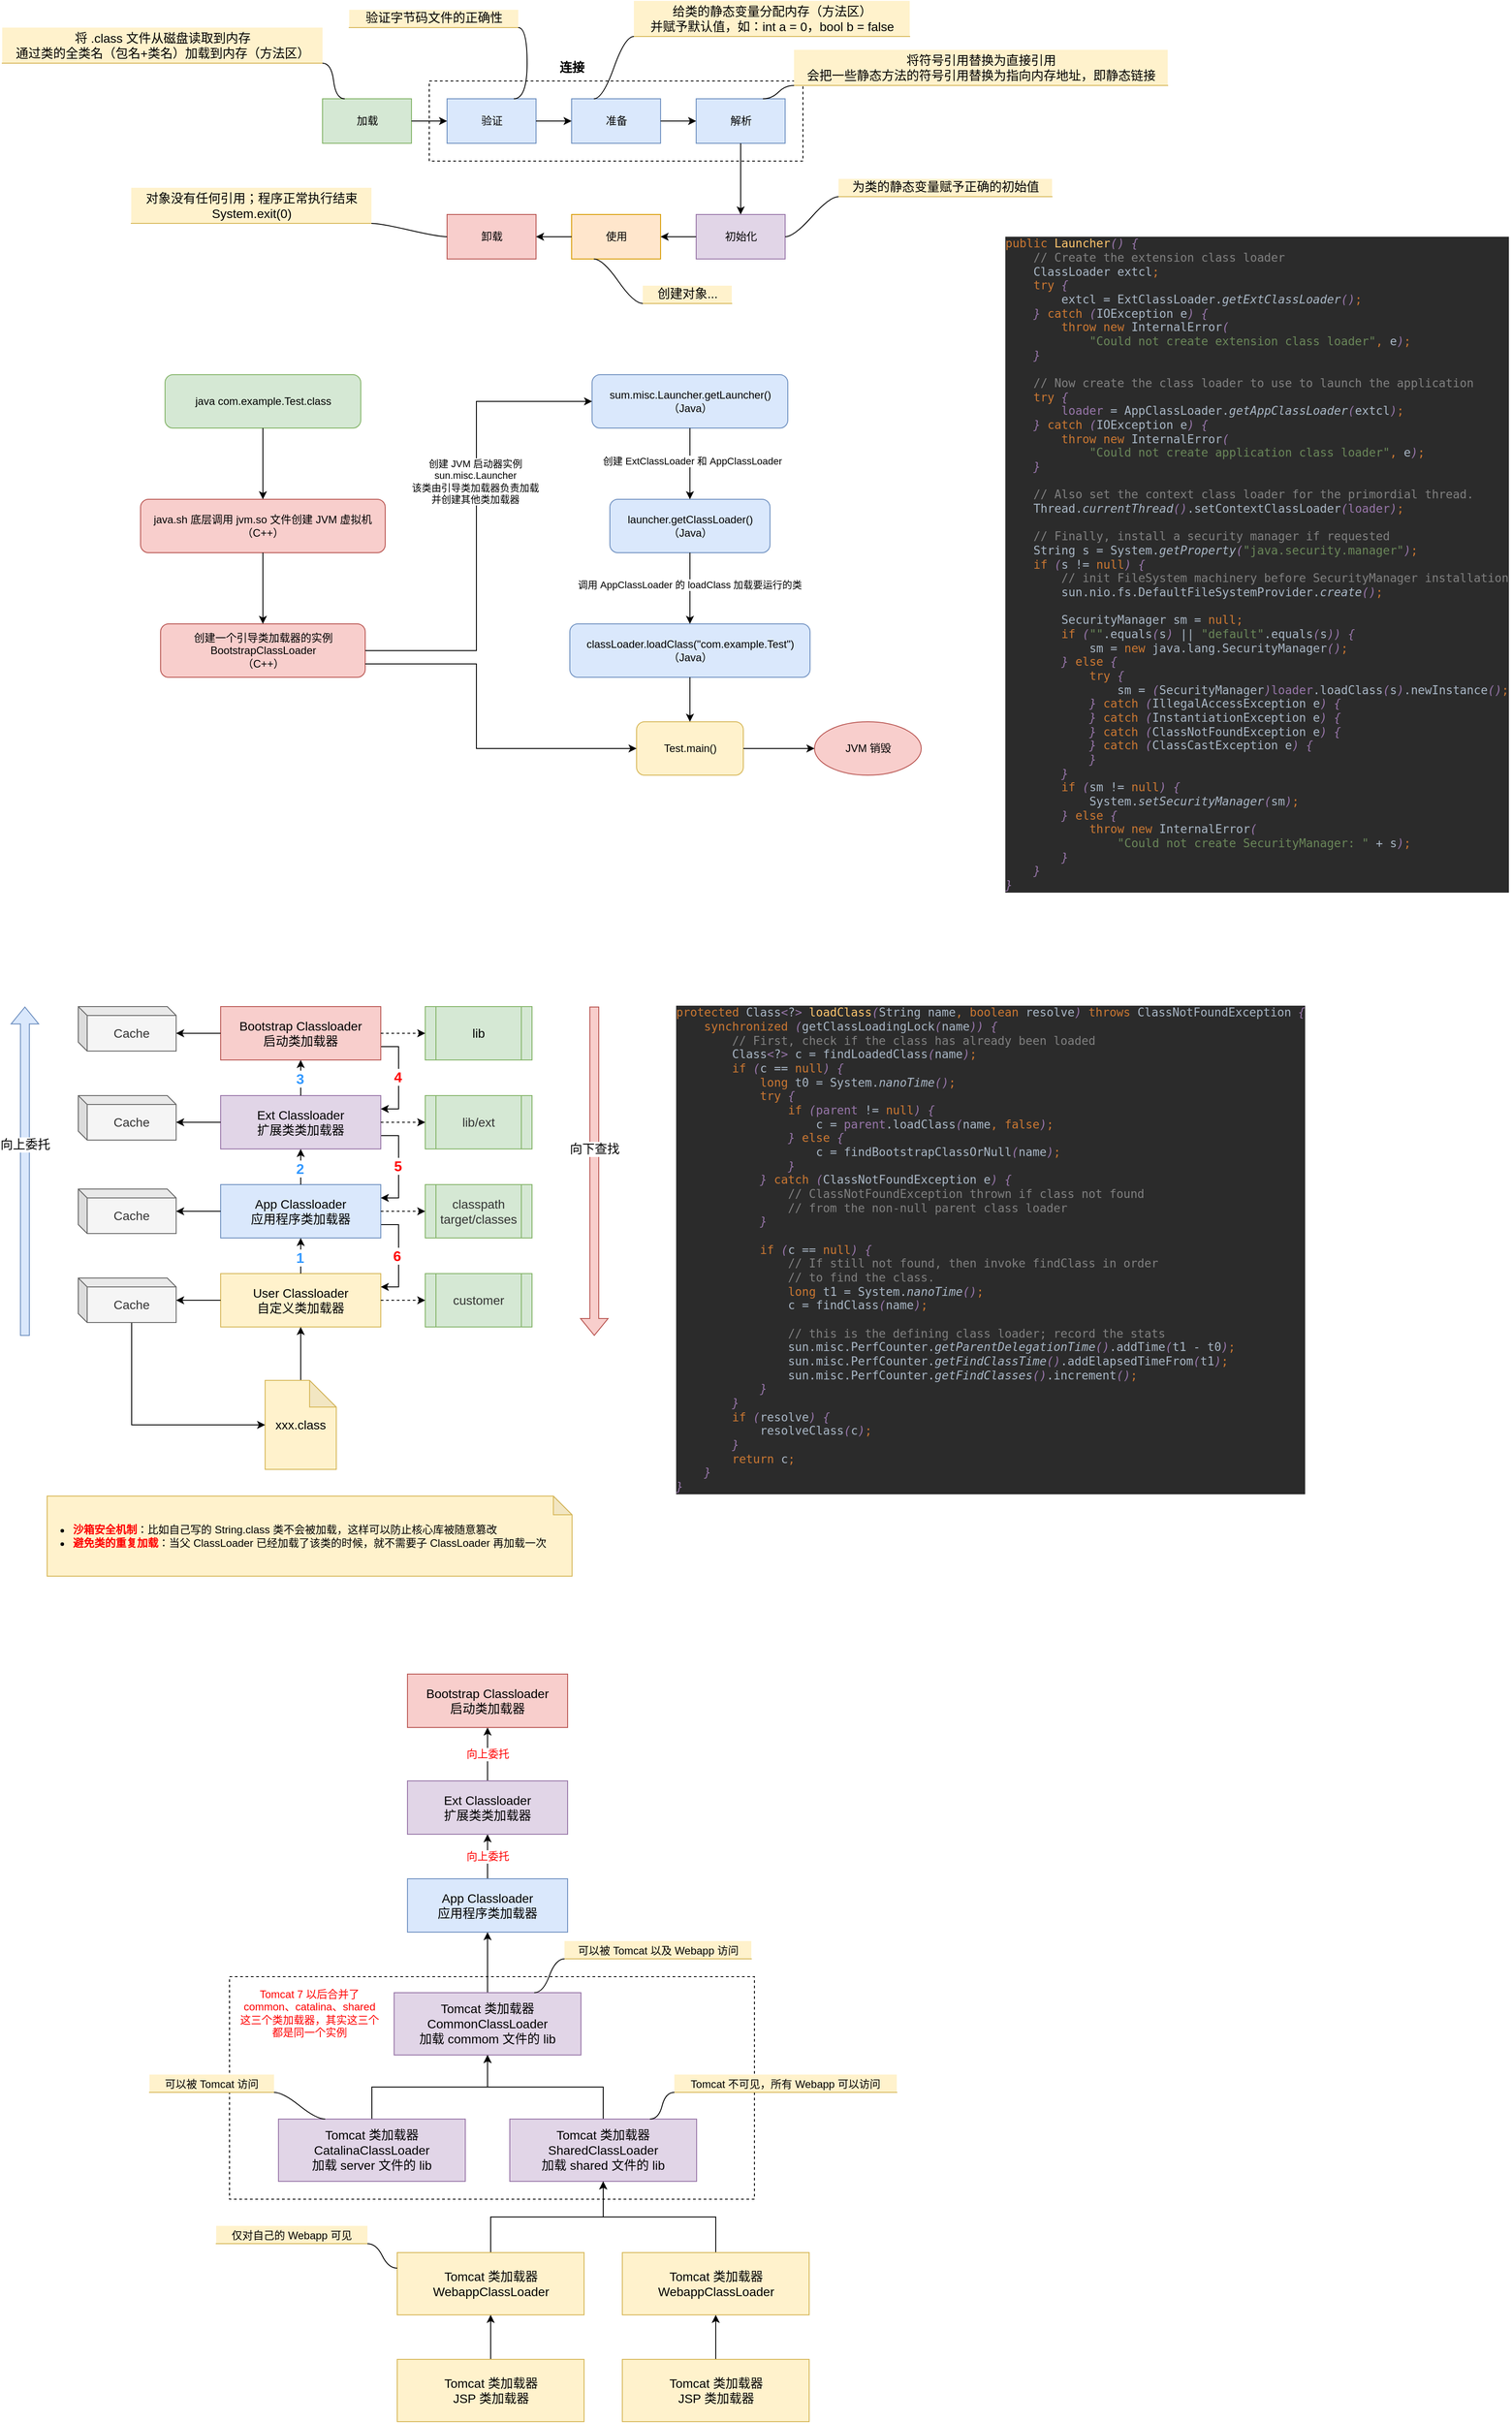 <mxfile version="18.2.0" type="github">
  <diagram id="zVCf7z2-2lD_RfVQa9jk" name="Page-1">
    <mxGraphModel dx="1078" dy="671" grid="1" gridSize="10" guides="1" tooltips="1" connect="1" arrows="1" fold="1" page="1" pageScale="1" pageWidth="827" pageHeight="1169" math="0" shadow="0">
      <root>
        <mxCell id="0" />
        <mxCell id="1" parent="0" />
        <mxCell id="hN3UOtzz-SPdpC7iUw7O-63" value="" style="rounded=0;whiteSpace=wrap;html=1;labelBackgroundColor=none;fontSize=12;fontColor=#FF0000;dashed=1;" vertex="1" parent="1">
          <mxGeometry x="390" y="2320" width="590" height="250" as="geometry" />
        </mxCell>
        <mxCell id="hN3UOtzz-SPdpC7iUw7O-2" value="" style="group" vertex="1" connectable="0" parent="1">
          <mxGeometry x="134.5" y="100" width="1310" height="340" as="geometry" />
        </mxCell>
        <mxCell id="iPwPXOduqcn6cmdAG-xF-22" value="" style="rounded=0;whiteSpace=wrap;html=1;dashed=1;" parent="hN3UOtzz-SPdpC7iUw7O-2" vertex="1">
          <mxGeometry x="480" y="90" width="420" height="90" as="geometry" />
        </mxCell>
        <mxCell id="iPwPXOduqcn6cmdAG-xF-1" value="加载" style="rounded=0;whiteSpace=wrap;html=1;fillColor=#d5e8d4;strokeColor=#82b366;" parent="hN3UOtzz-SPdpC7iUw7O-2" vertex="1">
          <mxGeometry x="360" y="110" width="100" height="50" as="geometry" />
        </mxCell>
        <mxCell id="iPwPXOduqcn6cmdAG-xF-10" value="验证" style="rounded=0;whiteSpace=wrap;html=1;fillColor=#dae8fc;strokeColor=#6c8ebf;" parent="hN3UOtzz-SPdpC7iUw7O-2" vertex="1">
          <mxGeometry x="500" y="110" width="100" height="50" as="geometry" />
        </mxCell>
        <mxCell id="iPwPXOduqcn6cmdAG-xF-16" style="edgeStyle=orthogonalEdgeStyle;rounded=0;orthogonalLoop=1;jettySize=auto;html=1;exitX=1;exitY=0.5;exitDx=0;exitDy=0;" parent="hN3UOtzz-SPdpC7iUw7O-2" source="iPwPXOduqcn6cmdAG-xF-1" target="iPwPXOduqcn6cmdAG-xF-10" edge="1">
          <mxGeometry relative="1" as="geometry" />
        </mxCell>
        <mxCell id="iPwPXOduqcn6cmdAG-xF-11" value="准备" style="rounded=0;whiteSpace=wrap;html=1;fillColor=#dae8fc;strokeColor=#6c8ebf;" parent="hN3UOtzz-SPdpC7iUw7O-2" vertex="1">
          <mxGeometry x="640" y="110" width="100" height="50" as="geometry" />
        </mxCell>
        <mxCell id="iPwPXOduqcn6cmdAG-xF-17" style="edgeStyle=orthogonalEdgeStyle;rounded=0;orthogonalLoop=1;jettySize=auto;html=1;exitX=1;exitY=0.5;exitDx=0;exitDy=0;entryX=0;entryY=0.5;entryDx=0;entryDy=0;" parent="hN3UOtzz-SPdpC7iUw7O-2" source="iPwPXOduqcn6cmdAG-xF-10" target="iPwPXOduqcn6cmdAG-xF-11" edge="1">
          <mxGeometry relative="1" as="geometry" />
        </mxCell>
        <mxCell id="iPwPXOduqcn6cmdAG-xF-12" value="解析" style="rounded=0;whiteSpace=wrap;html=1;fillColor=#dae8fc;strokeColor=#6c8ebf;" parent="hN3UOtzz-SPdpC7iUw7O-2" vertex="1">
          <mxGeometry x="780" y="110" width="100" height="50" as="geometry" />
        </mxCell>
        <mxCell id="iPwPXOduqcn6cmdAG-xF-18" style="edgeStyle=orthogonalEdgeStyle;rounded=0;orthogonalLoop=1;jettySize=auto;html=1;exitX=1;exitY=0.5;exitDx=0;exitDy=0;" parent="hN3UOtzz-SPdpC7iUw7O-2" source="iPwPXOduqcn6cmdAG-xF-11" target="iPwPXOduqcn6cmdAG-xF-12" edge="1">
          <mxGeometry relative="1" as="geometry" />
        </mxCell>
        <mxCell id="iPwPXOduqcn6cmdAG-xF-13" value="初始化" style="rounded=0;whiteSpace=wrap;html=1;fillColor=#e1d5e7;strokeColor=#9673a6;" parent="hN3UOtzz-SPdpC7iUw7O-2" vertex="1">
          <mxGeometry x="780" y="240" width="100" height="50" as="geometry" />
        </mxCell>
        <mxCell id="iPwPXOduqcn6cmdAG-xF-19" style="edgeStyle=orthogonalEdgeStyle;rounded=0;orthogonalLoop=1;jettySize=auto;html=1;exitX=0.5;exitY=1;exitDx=0;exitDy=0;" parent="hN3UOtzz-SPdpC7iUw7O-2" source="iPwPXOduqcn6cmdAG-xF-12" target="iPwPXOduqcn6cmdAG-xF-13" edge="1">
          <mxGeometry relative="1" as="geometry" />
        </mxCell>
        <mxCell id="iPwPXOduqcn6cmdAG-xF-14" value="使用&lt;span style=&quot;color: rgba(0 , 0 , 0 , 0) ; font-family: monospace ; font-size: 0px&quot;&gt;%3CmxGraphModel%3E%3Croot%3E%3CmxCell%20id%3D%220%22%2F%3E%3CmxCell%20id%3D%221%22%20parent%3D%220%22%2F%3E%3CmxCell%20id%3D%222%22%20value%3D%22%E5%8A%A0%E8%BD%BD%22%20style%3D%22rounded%3D0%3BwhiteSpace%3Dwrap%3Bhtml%3D1%3B%22%20vertex%3D%221%22%20parent%3D%221%22%3E%3CmxGeometry%20x%3D%22100%22%20y%3D%22140%22%20width%3D%22100%22%20height%3D%2250%22%20as%3D%22geometry%22%2F%3E%3C%2FmxCell%3E%3C%2Froot%3E%3C%2FmxGraphModel%3E&lt;/span&gt;" style="rounded=0;whiteSpace=wrap;html=1;fillColor=#ffe6cc;strokeColor=#d79b00;" parent="hN3UOtzz-SPdpC7iUw7O-2" vertex="1">
          <mxGeometry x="640" y="240" width="100" height="50" as="geometry" />
        </mxCell>
        <mxCell id="iPwPXOduqcn6cmdAG-xF-20" style="edgeStyle=orthogonalEdgeStyle;rounded=0;orthogonalLoop=1;jettySize=auto;html=1;exitX=0;exitY=0.5;exitDx=0;exitDy=0;" parent="hN3UOtzz-SPdpC7iUw7O-2" source="iPwPXOduqcn6cmdAG-xF-13" target="iPwPXOduqcn6cmdAG-xF-14" edge="1">
          <mxGeometry relative="1" as="geometry" />
        </mxCell>
        <mxCell id="iPwPXOduqcn6cmdAG-xF-15" value="卸载" style="rounded=0;whiteSpace=wrap;html=1;fillColor=#f8cecc;strokeColor=#b85450;" parent="hN3UOtzz-SPdpC7iUw7O-2" vertex="1">
          <mxGeometry x="500" y="240" width="100" height="50" as="geometry" />
        </mxCell>
        <mxCell id="iPwPXOduqcn6cmdAG-xF-21" style="edgeStyle=orthogonalEdgeStyle;rounded=0;orthogonalLoop=1;jettySize=auto;html=1;exitX=0;exitY=0.5;exitDx=0;exitDy=0;" parent="hN3UOtzz-SPdpC7iUw7O-2" source="iPwPXOduqcn6cmdAG-xF-14" target="iPwPXOduqcn6cmdAG-xF-15" edge="1">
          <mxGeometry relative="1" as="geometry" />
        </mxCell>
        <mxCell id="iPwPXOduqcn6cmdAG-xF-23" value="连接" style="text;html=1;strokeColor=none;fillColor=none;align=center;verticalAlign=middle;whiteSpace=wrap;rounded=0;dashed=1;fontStyle=1;fontSize=14;" parent="hN3UOtzz-SPdpC7iUw7O-2" vertex="1">
          <mxGeometry x="610" y="60" width="60" height="30" as="geometry" />
        </mxCell>
        <mxCell id="s2DW5glBOxeusL4yt4jL-1" value="&lt;span style=&quot;font-size: 14px; text-align: left;&quot;&gt;将 .class 文件从磁盘读取到内存&lt;br&gt;通过类的全类名（包名+类名）加载到内存（方法区）&lt;/span&gt;" style="whiteSpace=wrap;html=1;shape=partialRectangle;top=0;left=0;bottom=1;right=0;points=[[0,1],[1,1]];fillColor=#fff2cc;align=center;verticalAlign=bottom;routingCenterY=0.5;snapToPoint=1;recursiveResize=0;autosize=1;treeFolding=1;treeMoving=1;newEdgeStyle={&quot;edgeStyle&quot;:&quot;entityRelationEdgeStyle&quot;,&quot;startArrow&quot;:&quot;none&quot;,&quot;endArrow&quot;:&quot;none&quot;,&quot;segment&quot;:10,&quot;curved&quot;:1};strokeColor=#d6b656;" parent="hN3UOtzz-SPdpC7iUw7O-2" vertex="1">
          <mxGeometry y="30" width="360" height="40" as="geometry" />
        </mxCell>
        <mxCell id="s2DW5glBOxeusL4yt4jL-2" value="" style="edgeStyle=entityRelationEdgeStyle;startArrow=none;endArrow=none;segment=10;curved=1;rounded=0;fontColor=#000000;exitX=0.25;exitY=0;exitDx=0;exitDy=0;" parent="hN3UOtzz-SPdpC7iUw7O-2" source="iPwPXOduqcn6cmdAG-xF-1" target="s2DW5glBOxeusL4yt4jL-1" edge="1">
          <mxGeometry relative="1" as="geometry">
            <mxPoint x="180" y="60" as="sourcePoint" />
          </mxGeometry>
        </mxCell>
        <mxCell id="s2DW5glBOxeusL4yt4jL-3" value="&lt;span style=&quot;font-size: 14px; text-align: left;&quot;&gt;验证字节码文件的正确性&lt;/span&gt;" style="whiteSpace=wrap;html=1;shape=partialRectangle;top=0;left=0;bottom=1;right=0;points=[[0,1],[1,1]];fillColor=#fff2cc;align=center;verticalAlign=bottom;routingCenterY=0.5;snapToPoint=1;recursiveResize=0;autosize=1;treeFolding=1;treeMoving=1;newEdgeStyle={&quot;edgeStyle&quot;:&quot;entityRelationEdgeStyle&quot;,&quot;startArrow&quot;:&quot;none&quot;,&quot;endArrow&quot;:&quot;none&quot;,&quot;segment&quot;:10,&quot;curved&quot;:1};strokeColor=#d6b656;" parent="hN3UOtzz-SPdpC7iUw7O-2" vertex="1">
          <mxGeometry x="390" y="10" width="190" height="20" as="geometry" />
        </mxCell>
        <mxCell id="s2DW5glBOxeusL4yt4jL-4" value="" style="edgeStyle=entityRelationEdgeStyle;startArrow=none;endArrow=none;segment=10;curved=1;rounded=0;fontColor=#000000;exitX=0.75;exitY=0;exitDx=0;exitDy=0;" parent="hN3UOtzz-SPdpC7iUw7O-2" source="iPwPXOduqcn6cmdAG-xF-10" target="s2DW5glBOxeusL4yt4jL-3" edge="1">
          <mxGeometry relative="1" as="geometry">
            <mxPoint x="460" y="30" as="sourcePoint" />
          </mxGeometry>
        </mxCell>
        <mxCell id="s2DW5glBOxeusL4yt4jL-5" value="&lt;span style=&quot;font-size: 14px; text-align: left;&quot;&gt;给类的静态变量分配内存（方法区）&lt;br&gt;并赋予默认值，如：int a = 0，bool b = false&lt;/span&gt;" style="whiteSpace=wrap;html=1;shape=partialRectangle;top=0;left=0;bottom=1;right=0;points=[[0,1],[1,1]];fillColor=#fff2cc;align=center;verticalAlign=bottom;routingCenterY=0.5;snapToPoint=1;recursiveResize=0;autosize=1;treeFolding=1;treeMoving=1;newEdgeStyle={&quot;edgeStyle&quot;:&quot;entityRelationEdgeStyle&quot;,&quot;startArrow&quot;:&quot;none&quot;,&quot;endArrow&quot;:&quot;none&quot;,&quot;segment&quot;:10,&quot;curved&quot;:1};strokeColor=#d6b656;" parent="hN3UOtzz-SPdpC7iUw7O-2" vertex="1">
          <mxGeometry x="710" width="310" height="40" as="geometry" />
        </mxCell>
        <mxCell id="s2DW5glBOxeusL4yt4jL-6" value="" style="edgeStyle=entityRelationEdgeStyle;startArrow=none;endArrow=none;segment=10;curved=1;rounded=0;fontColor=#000000;exitX=0.25;exitY=0;exitDx=0;exitDy=0;" parent="hN3UOtzz-SPdpC7iUw7O-2" source="iPwPXOduqcn6cmdAG-xF-11" target="s2DW5glBOxeusL4yt4jL-5" edge="1">
          <mxGeometry relative="1" as="geometry">
            <mxPoint x="710" y="30" as="sourcePoint" />
          </mxGeometry>
        </mxCell>
        <mxCell id="s2DW5glBOxeusL4yt4jL-7" value="&lt;span style=&quot;font-size: 14px; text-align: left;&quot;&gt;将符号引用替换为直接引用&lt;br&gt;会把一些静态方法的符号引用替换为指向内存地址，即静态链接&lt;br&gt;&lt;/span&gt;" style="whiteSpace=wrap;html=1;shape=partialRectangle;top=0;left=0;bottom=1;right=0;points=[[0,1],[1,1]];fillColor=#fff2cc;align=center;verticalAlign=bottom;routingCenterY=0.5;snapToPoint=1;recursiveResize=0;autosize=1;treeFolding=1;treeMoving=1;newEdgeStyle={&quot;edgeStyle&quot;:&quot;entityRelationEdgeStyle&quot;,&quot;startArrow&quot;:&quot;none&quot;,&quot;endArrow&quot;:&quot;none&quot;,&quot;segment&quot;:10,&quot;curved&quot;:1};strokeColor=#d6b656;" parent="hN3UOtzz-SPdpC7iUw7O-2" vertex="1">
          <mxGeometry x="890" y="55" width="420" height="40" as="geometry" />
        </mxCell>
        <mxCell id="s2DW5glBOxeusL4yt4jL-8" value="" style="edgeStyle=entityRelationEdgeStyle;startArrow=none;endArrow=none;segment=10;curved=1;rounded=0;fontColor=#000000;exitX=0.75;exitY=0;exitDx=0;exitDy=0;" parent="hN3UOtzz-SPdpC7iUw7O-2" source="iPwPXOduqcn6cmdAG-xF-12" target="s2DW5glBOxeusL4yt4jL-7" edge="1">
          <mxGeometry relative="1" as="geometry">
            <mxPoint x="980" y="110" as="sourcePoint" />
          </mxGeometry>
        </mxCell>
        <mxCell id="s2DW5glBOxeusL4yt4jL-9" value="&lt;span style=&quot;font-size: 14px; text-align: left;&quot;&gt;为类的静态变量赋予正确的初始值&lt;/span&gt;" style="whiteSpace=wrap;html=1;shape=partialRectangle;top=0;left=0;bottom=1;right=0;points=[[0,1],[1,1]];fillColor=#fff2cc;align=center;verticalAlign=bottom;routingCenterY=0.5;snapToPoint=1;recursiveResize=0;autosize=1;treeFolding=1;treeMoving=1;newEdgeStyle={&quot;edgeStyle&quot;:&quot;entityRelationEdgeStyle&quot;,&quot;startArrow&quot;:&quot;none&quot;,&quot;endArrow&quot;:&quot;none&quot;,&quot;segment&quot;:10,&quot;curved&quot;:1};strokeColor=#d6b656;" parent="hN3UOtzz-SPdpC7iUw7O-2" vertex="1">
          <mxGeometry x="940" y="200" width="240" height="20" as="geometry" />
        </mxCell>
        <mxCell id="s2DW5glBOxeusL4yt4jL-10" value="" style="edgeStyle=entityRelationEdgeStyle;startArrow=none;endArrow=none;segment=10;curved=1;rounded=0;fontColor=#000000;exitX=1;exitY=0.5;exitDx=0;exitDy=0;" parent="hN3UOtzz-SPdpC7iUw7O-2" source="iPwPXOduqcn6cmdAG-xF-13" target="s2DW5glBOxeusL4yt4jL-9" edge="1">
          <mxGeometry relative="1" as="geometry">
            <mxPoint x="930" y="260" as="sourcePoint" />
          </mxGeometry>
        </mxCell>
        <mxCell id="s2DW5glBOxeusL4yt4jL-11" value="&lt;span style=&quot;font-size: 14px; text-align: left;&quot;&gt;创建对象...&lt;/span&gt;" style="whiteSpace=wrap;html=1;shape=partialRectangle;top=0;left=0;bottom=1;right=0;points=[[0,1],[1,1]];fillColor=#fff2cc;align=center;verticalAlign=bottom;routingCenterY=0.5;snapToPoint=1;recursiveResize=0;autosize=1;treeFolding=1;treeMoving=1;newEdgeStyle={&quot;edgeStyle&quot;:&quot;entityRelationEdgeStyle&quot;,&quot;startArrow&quot;:&quot;none&quot;,&quot;endArrow&quot;:&quot;none&quot;,&quot;segment&quot;:10,&quot;curved&quot;:1};strokeColor=#d6b656;" parent="hN3UOtzz-SPdpC7iUw7O-2" vertex="1">
          <mxGeometry x="720" y="320" width="100" height="20" as="geometry" />
        </mxCell>
        <mxCell id="s2DW5glBOxeusL4yt4jL-12" value="" style="edgeStyle=entityRelationEdgeStyle;startArrow=none;endArrow=none;segment=10;curved=1;rounded=0;fontColor=#000000;exitX=0.25;exitY=1;exitDx=0;exitDy=0;" parent="hN3UOtzz-SPdpC7iUw7O-2" source="iPwPXOduqcn6cmdAG-xF-14" target="s2DW5glBOxeusL4yt4jL-11" edge="1">
          <mxGeometry relative="1" as="geometry">
            <mxPoint x="610" y="360" as="sourcePoint" />
          </mxGeometry>
        </mxCell>
        <mxCell id="s2DW5glBOxeusL4yt4jL-13" value="&lt;span style=&quot;font-size: 14px; text-align: left;&quot;&gt;对象没有任何引用；程序正常执行结束&lt;br&gt;&lt;/span&gt;&lt;span style=&quot;font-size: 14px; text-align: left;&quot;&gt;System.exit(0)&lt;/span&gt;&lt;span style=&quot;font-size: 14px; text-align: left;&quot;&gt;&lt;br&gt;&lt;/span&gt;" style="whiteSpace=wrap;html=1;shape=partialRectangle;top=0;left=0;bottom=1;right=0;points=[[0,1],[1,1]];fillColor=#fff2cc;align=center;verticalAlign=bottom;routingCenterY=0.5;snapToPoint=1;recursiveResize=0;autosize=1;treeFolding=1;treeMoving=1;newEdgeStyle={&quot;edgeStyle&quot;:&quot;entityRelationEdgeStyle&quot;,&quot;startArrow&quot;:&quot;none&quot;,&quot;endArrow&quot;:&quot;none&quot;,&quot;segment&quot;:10,&quot;curved&quot;:1};strokeColor=#d6b656;" parent="hN3UOtzz-SPdpC7iUw7O-2" vertex="1">
          <mxGeometry x="145" y="210" width="270" height="40" as="geometry" />
        </mxCell>
        <mxCell id="s2DW5glBOxeusL4yt4jL-14" value="" style="edgeStyle=entityRelationEdgeStyle;startArrow=none;endArrow=none;segment=10;curved=1;rounded=0;fontColor=#000000;exitX=0;exitY=0.5;exitDx=0;exitDy=0;" parent="hN3UOtzz-SPdpC7iUw7O-2" source="iPwPXOduqcn6cmdAG-xF-15" target="s2DW5glBOxeusL4yt4jL-13" edge="1">
          <mxGeometry relative="1" as="geometry">
            <mxPoint x="110" y="270" as="sourcePoint" />
          </mxGeometry>
        </mxCell>
        <mxCell id="hN3UOtzz-SPdpC7iUw7O-22" value="" style="group" vertex="1" connectable="0" parent="1">
          <mxGeometry x="290" y="520" width="877.5" height="450" as="geometry" />
        </mxCell>
        <mxCell id="hN3UOtzz-SPdpC7iUw7O-3" value="java com.example.Test.class" style="rounded=1;whiteSpace=wrap;html=1;fillColor=#d5e8d4;strokeColor=#82b366;" vertex="1" parent="hN3UOtzz-SPdpC7iUw7O-22">
          <mxGeometry x="27.5" width="220" height="60" as="geometry" />
        </mxCell>
        <mxCell id="hN3UOtzz-SPdpC7iUw7O-4" value="java.sh 底层调用 jvm.so 文件创建 JVM 虚拟机&lt;br&gt;（C++）" style="whiteSpace=wrap;html=1;rounded=1;fillColor=#f8cecc;strokeColor=#b85450;" vertex="1" parent="hN3UOtzz-SPdpC7iUw7O-22">
          <mxGeometry y="140" width="275" height="60" as="geometry" />
        </mxCell>
        <mxCell id="hN3UOtzz-SPdpC7iUw7O-5" value="" style="edgeStyle=orthogonalEdgeStyle;rounded=0;orthogonalLoop=1;jettySize=auto;html=1;" edge="1" parent="hN3UOtzz-SPdpC7iUw7O-22" source="hN3UOtzz-SPdpC7iUw7O-3" target="hN3UOtzz-SPdpC7iUw7O-4">
          <mxGeometry relative="1" as="geometry" />
        </mxCell>
        <mxCell id="hN3UOtzz-SPdpC7iUw7O-6" value="创建一个引导类加载器的实例&lt;br&gt;BootstrapClassLoader&lt;br&gt;（C++）" style="whiteSpace=wrap;html=1;rounded=1;fillColor=#f8cecc;strokeColor=#b85450;" vertex="1" parent="hN3UOtzz-SPdpC7iUw7O-22">
          <mxGeometry x="22.5" y="280" width="230" height="60" as="geometry" />
        </mxCell>
        <mxCell id="hN3UOtzz-SPdpC7iUw7O-7" value="" style="edgeStyle=orthogonalEdgeStyle;rounded=0;orthogonalLoop=1;jettySize=auto;html=1;" edge="1" parent="hN3UOtzz-SPdpC7iUw7O-22" source="hN3UOtzz-SPdpC7iUw7O-4" target="hN3UOtzz-SPdpC7iUw7O-6">
          <mxGeometry relative="1" as="geometry" />
        </mxCell>
        <mxCell id="hN3UOtzz-SPdpC7iUw7O-8" value="sum.misc.Launcher.getLauncher()&lt;br&gt;（Java）" style="whiteSpace=wrap;html=1;rounded=1;fillColor=#dae8fc;strokeColor=#6c8ebf;" vertex="1" parent="hN3UOtzz-SPdpC7iUw7O-22">
          <mxGeometry x="507.5" width="220" height="60" as="geometry" />
        </mxCell>
        <mxCell id="hN3UOtzz-SPdpC7iUw7O-9" value="" style="edgeStyle=orthogonalEdgeStyle;rounded=0;orthogonalLoop=1;jettySize=auto;html=1;entryX=0;entryY=0.5;entryDx=0;entryDy=0;" edge="1" parent="hN3UOtzz-SPdpC7iUw7O-22" source="hN3UOtzz-SPdpC7iUw7O-6" target="hN3UOtzz-SPdpC7iUw7O-8">
          <mxGeometry relative="1" as="geometry">
            <Array as="points">
              <mxPoint x="377.5" y="310" />
              <mxPoint x="377.5" y="30" />
            </Array>
          </mxGeometry>
        </mxCell>
        <mxCell id="hN3UOtzz-SPdpC7iUw7O-12" value="创建 JVM 启动器实例&lt;br&gt;sun.misc.Launcher&lt;br&gt;该类由引导类加载器负责加载&lt;br&gt;并创建其他类加载器" style="edgeLabel;html=1;align=center;verticalAlign=middle;resizable=0;points=[];" vertex="1" connectable="0" parent="hN3UOtzz-SPdpC7iUw7O-9">
          <mxGeometry x="0.181" y="3" relative="1" as="geometry">
            <mxPoint x="1" y="1" as="offset" />
          </mxGeometry>
        </mxCell>
        <mxCell id="hN3UOtzz-SPdpC7iUw7O-10" value="launcher.getClassLoader()&lt;br&gt;（Java）" style="whiteSpace=wrap;html=1;rounded=1;fillColor=#dae8fc;strokeColor=#6c8ebf;" vertex="1" parent="hN3UOtzz-SPdpC7iUw7O-22">
          <mxGeometry x="527.5" y="140" width="180" height="60" as="geometry" />
        </mxCell>
        <mxCell id="hN3UOtzz-SPdpC7iUw7O-11" value="" style="edgeStyle=orthogonalEdgeStyle;rounded=0;orthogonalLoop=1;jettySize=auto;html=1;" edge="1" parent="hN3UOtzz-SPdpC7iUw7O-22" source="hN3UOtzz-SPdpC7iUw7O-8" target="hN3UOtzz-SPdpC7iUw7O-10">
          <mxGeometry relative="1" as="geometry" />
        </mxCell>
        <mxCell id="hN3UOtzz-SPdpC7iUw7O-16" value="创建 ExtClassLoader 和 AppClassLoader" style="edgeLabel;html=1;align=center;verticalAlign=middle;resizable=0;points=[];" vertex="1" connectable="0" parent="hN3UOtzz-SPdpC7iUw7O-11">
          <mxGeometry x="-0.087" y="2" relative="1" as="geometry">
            <mxPoint as="offset" />
          </mxGeometry>
        </mxCell>
        <mxCell id="hN3UOtzz-SPdpC7iUw7O-13" value="classLoader.loadClass(&quot;com.example.Test&quot;)&lt;br&gt;（Java）" style="whiteSpace=wrap;html=1;rounded=1;fillColor=#dae8fc;strokeColor=#6c8ebf;" vertex="1" parent="hN3UOtzz-SPdpC7iUw7O-22">
          <mxGeometry x="482.5" y="280" width="270" height="60" as="geometry" />
        </mxCell>
        <mxCell id="hN3UOtzz-SPdpC7iUw7O-14" value="" style="edgeStyle=orthogonalEdgeStyle;rounded=0;orthogonalLoop=1;jettySize=auto;html=1;" edge="1" parent="hN3UOtzz-SPdpC7iUw7O-22" source="hN3UOtzz-SPdpC7iUw7O-10" target="hN3UOtzz-SPdpC7iUw7O-13">
          <mxGeometry relative="1" as="geometry" />
        </mxCell>
        <mxCell id="hN3UOtzz-SPdpC7iUw7O-15" value="调用 AppClassLoader 的 loadClass 加载要运行的类" style="edgeLabel;html=1;align=center;verticalAlign=middle;resizable=0;points=[];" vertex="1" connectable="0" parent="hN3UOtzz-SPdpC7iUw7O-14">
          <mxGeometry x="-0.113" y="-1" relative="1" as="geometry">
            <mxPoint as="offset" />
          </mxGeometry>
        </mxCell>
        <mxCell id="hN3UOtzz-SPdpC7iUw7O-17" value="Test.main()" style="whiteSpace=wrap;html=1;rounded=1;fillColor=#fff2cc;strokeColor=#d6b656;" vertex="1" parent="hN3UOtzz-SPdpC7iUw7O-22">
          <mxGeometry x="557.5" y="390" width="120" height="60" as="geometry" />
        </mxCell>
        <mxCell id="hN3UOtzz-SPdpC7iUw7O-21" style="edgeStyle=orthogonalEdgeStyle;rounded=0;orthogonalLoop=1;jettySize=auto;html=1;exitX=1;exitY=0.75;exitDx=0;exitDy=0;entryX=0;entryY=0.5;entryDx=0;entryDy=0;" edge="1" parent="hN3UOtzz-SPdpC7iUw7O-22" source="hN3UOtzz-SPdpC7iUw7O-6" target="hN3UOtzz-SPdpC7iUw7O-17">
          <mxGeometry relative="1" as="geometry">
            <Array as="points">
              <mxPoint x="377.5" y="325" />
              <mxPoint x="377.5" y="420" />
            </Array>
          </mxGeometry>
        </mxCell>
        <mxCell id="hN3UOtzz-SPdpC7iUw7O-18" value="" style="edgeStyle=orthogonalEdgeStyle;rounded=0;orthogonalLoop=1;jettySize=auto;html=1;" edge="1" parent="hN3UOtzz-SPdpC7iUw7O-22" source="hN3UOtzz-SPdpC7iUw7O-13" target="hN3UOtzz-SPdpC7iUw7O-17">
          <mxGeometry relative="1" as="geometry" />
        </mxCell>
        <mxCell id="hN3UOtzz-SPdpC7iUw7O-19" value="JVM 销毁" style="ellipse;whiteSpace=wrap;html=1;rounded=1;fillColor=#f8cecc;strokeColor=#b85450;" vertex="1" parent="hN3UOtzz-SPdpC7iUw7O-22">
          <mxGeometry x="757.5" y="390" width="120" height="60" as="geometry" />
        </mxCell>
        <mxCell id="hN3UOtzz-SPdpC7iUw7O-20" value="" style="edgeStyle=orthogonalEdgeStyle;rounded=0;orthogonalLoop=1;jettySize=auto;html=1;" edge="1" parent="hN3UOtzz-SPdpC7iUw7O-22" source="hN3UOtzz-SPdpC7iUw7O-17" target="hN3UOtzz-SPdpC7iUw7O-19">
          <mxGeometry relative="1" as="geometry" />
        </mxCell>
        <mxCell id="hN3UOtzz-SPdpC7iUw7O-24" value="&lt;pre style=&quot;text-align: left; background-color: rgb(43, 43, 43); color: rgb(169, 183, 198); font-family: &amp;quot;JetBrains Mono&amp;quot;, monospace; font-size: 9.8pt;&quot;&gt;&lt;span style=&quot;color: rgb(204, 120, 50);&quot;&gt;public &lt;/span&gt;&lt;span style=&quot;color: rgb(255, 198, 109);&quot;&gt;Launcher&lt;/span&gt;&lt;span style=&quot;color: rgb(152, 118, 170); font-style: italic;&quot;&gt;() {&lt;br&gt;&lt;/span&gt;&lt;span style=&quot;color: rgb(152, 118, 170); font-style: italic;&quot;&gt;    &lt;/span&gt;&lt;span style=&quot;color: rgb(128, 128, 128);&quot;&gt;// Create the extension class loader&lt;br&gt;&lt;/span&gt;&lt;span style=&quot;color: rgb(128, 128, 128);&quot;&gt;    &lt;/span&gt;ClassLoader extcl&lt;span style=&quot;color: rgb(204, 120, 50);&quot;&gt;;&lt;br&gt;&lt;/span&gt;&lt;span style=&quot;color: rgb(204, 120, 50);&quot;&gt;    try &lt;/span&gt;&lt;span style=&quot;color: rgb(152, 118, 170); font-style: italic;&quot;&gt;{&lt;br&gt;&lt;/span&gt;&lt;span style=&quot;color: rgb(152, 118, 170); font-style: italic;&quot;&gt;        &lt;/span&gt;extcl = ExtClassLoader.&lt;span style=&quot;font-style: italic;&quot;&gt;getExtClassLoader&lt;/span&gt;&lt;span style=&quot;color: rgb(152, 118, 170); font-style: italic;&quot;&gt;()&lt;/span&gt;&lt;span style=&quot;color: rgb(204, 120, 50);&quot;&gt;;&lt;br&gt;&lt;/span&gt;&lt;span style=&quot;color: rgb(204, 120, 50);&quot;&gt;    &lt;/span&gt;&lt;span style=&quot;color: rgb(152, 118, 170); font-style: italic;&quot;&gt;} &lt;/span&gt;&lt;span style=&quot;color: rgb(204, 120, 50);&quot;&gt;catch &lt;/span&gt;&lt;span style=&quot;color: rgb(152, 118, 170); font-style: italic;&quot;&gt;(&lt;/span&gt;IOException e&lt;span style=&quot;color: rgb(152, 118, 170); font-style: italic;&quot;&gt;) {&lt;br&gt;&lt;/span&gt;&lt;span style=&quot;color: rgb(152, 118, 170); font-style: italic;&quot;&gt;        &lt;/span&gt;&lt;span style=&quot;color: rgb(204, 120, 50);&quot;&gt;throw new &lt;/span&gt;InternalError&lt;span style=&quot;color: rgb(152, 118, 170); font-style: italic;&quot;&gt;(&lt;br&gt;&lt;/span&gt;&lt;span style=&quot;color: rgb(152, 118, 170); font-style: italic;&quot;&gt;            &lt;/span&gt;&lt;span style=&quot;color: rgb(106, 135, 89);&quot;&gt;&quot;Could not create extension class loader&quot;&lt;/span&gt;&lt;span style=&quot;color: rgb(204, 120, 50);&quot;&gt;, &lt;/span&gt;e&lt;span style=&quot;color: rgb(152, 118, 170); font-style: italic;&quot;&gt;)&lt;/span&gt;&lt;span style=&quot;color: rgb(204, 120, 50);&quot;&gt;;&lt;br&gt;&lt;/span&gt;&lt;span style=&quot;color: rgb(204, 120, 50);&quot;&gt;    &lt;/span&gt;&lt;span style=&quot;color: rgb(152, 118, 170); font-style: italic;&quot;&gt;}&lt;br&gt;&lt;/span&gt;&lt;span style=&quot;color: rgb(152, 118, 170); font-style: italic;&quot;&gt;&lt;br&gt;&lt;/span&gt;&lt;span style=&quot;color: rgb(152, 118, 170); font-style: italic;&quot;&gt;    &lt;/span&gt;&lt;span style=&quot;color: rgb(128, 128, 128);&quot;&gt;// Now create the class loader to use to launch the application&lt;br&gt;&lt;/span&gt;&lt;span style=&quot;color: rgb(128, 128, 128);&quot;&gt;    &lt;/span&gt;&lt;span style=&quot;color: rgb(204, 120, 50);&quot;&gt;try &lt;/span&gt;&lt;span style=&quot;color: rgb(152, 118, 170); font-style: italic;&quot;&gt;{&lt;br&gt;&lt;/span&gt;&lt;span style=&quot;color: rgb(152, 118, 170); font-style: italic;&quot;&gt;        &lt;/span&gt;&lt;span style=&quot;color: rgb(152, 118, 170);&quot;&gt;loader &lt;/span&gt;= AppClassLoader.&lt;span style=&quot;font-style: italic;&quot;&gt;getAppClassLoader&lt;/span&gt;&lt;span style=&quot;color: rgb(152, 118, 170); font-style: italic;&quot;&gt;(&lt;/span&gt;extcl&lt;span style=&quot;color: rgb(152, 118, 170); font-style: italic;&quot;&gt;)&lt;/span&gt;&lt;span style=&quot;color: rgb(204, 120, 50);&quot;&gt;;&lt;br&gt;&lt;/span&gt;&lt;span style=&quot;color: rgb(204, 120, 50);&quot;&gt;    &lt;/span&gt;&lt;span style=&quot;color: rgb(152, 118, 170); font-style: italic;&quot;&gt;} &lt;/span&gt;&lt;span style=&quot;color: rgb(204, 120, 50);&quot;&gt;catch &lt;/span&gt;&lt;span style=&quot;color: rgb(152, 118, 170); font-style: italic;&quot;&gt;(&lt;/span&gt;IOException e&lt;span style=&quot;color: rgb(152, 118, 170); font-style: italic;&quot;&gt;) {&lt;br&gt;&lt;/span&gt;&lt;span style=&quot;color: rgb(152, 118, 170); font-style: italic;&quot;&gt;        &lt;/span&gt;&lt;span style=&quot;color: rgb(204, 120, 50);&quot;&gt;throw new &lt;/span&gt;InternalError&lt;span style=&quot;color: rgb(152, 118, 170); font-style: italic;&quot;&gt;(&lt;br&gt;&lt;/span&gt;&lt;span style=&quot;color: rgb(152, 118, 170); font-style: italic;&quot;&gt;            &lt;/span&gt;&lt;span style=&quot;color: rgb(106, 135, 89);&quot;&gt;&quot;Could not create application class loader&quot;&lt;/span&gt;&lt;span style=&quot;color: rgb(204, 120, 50);&quot;&gt;, &lt;/span&gt;e&lt;span style=&quot;color: rgb(152, 118, 170); font-style: italic;&quot;&gt;)&lt;/span&gt;&lt;span style=&quot;color: rgb(204, 120, 50);&quot;&gt;;&lt;br&gt;&lt;/span&gt;&lt;span style=&quot;color: rgb(204, 120, 50);&quot;&gt;    &lt;/span&gt;&lt;span style=&quot;color: rgb(152, 118, 170); font-style: italic;&quot;&gt;}&lt;br&gt;&lt;/span&gt;&lt;span style=&quot;color: rgb(152, 118, 170); font-style: italic;&quot;&gt;&lt;br&gt;&lt;/span&gt;&lt;span style=&quot;color: rgb(152, 118, 170); font-style: italic;&quot;&gt;    &lt;/span&gt;&lt;span style=&quot;color: rgb(128, 128, 128);&quot;&gt;// Also set the context class loader for the primordial thread.&lt;br&gt;&lt;/span&gt;&lt;span style=&quot;color: rgb(128, 128, 128);&quot;&gt;    &lt;/span&gt;Thread.&lt;span style=&quot;font-style: italic;&quot;&gt;currentThread&lt;/span&gt;&lt;span style=&quot;color: rgb(152, 118, 170); font-style: italic;&quot;&gt;()&lt;/span&gt;.setContextClassLoader&lt;span style=&quot;color: rgb(152, 118, 170); font-style: italic;&quot;&gt;(&lt;/span&gt;&lt;span style=&quot;color: rgb(152, 118, 170);&quot;&gt;loader&lt;/span&gt;&lt;span style=&quot;color: rgb(152, 118, 170); font-style: italic;&quot;&gt;)&lt;/span&gt;&lt;span style=&quot;color: rgb(204, 120, 50);&quot;&gt;;&lt;br&gt;&lt;/span&gt;&lt;span style=&quot;color: rgb(204, 120, 50);&quot;&gt;&lt;br&gt;&lt;/span&gt;&lt;span style=&quot;color: rgb(204, 120, 50);&quot;&gt;    &lt;/span&gt;&lt;span style=&quot;color: rgb(128, 128, 128);&quot;&gt;// Finally, install a security manager if requested&lt;br&gt;&lt;/span&gt;&lt;span style=&quot;color: rgb(128, 128, 128);&quot;&gt;    &lt;/span&gt;String s = System.&lt;span style=&quot;font-style: italic;&quot;&gt;getProperty&lt;/span&gt;&lt;span style=&quot;color: rgb(152, 118, 170); font-style: italic;&quot;&gt;(&lt;/span&gt;&lt;span style=&quot;color: rgb(106, 135, 89);&quot;&gt;&quot;java.security.manager&quot;&lt;/span&gt;&lt;span style=&quot;color: rgb(152, 118, 170); font-style: italic;&quot;&gt;)&lt;/span&gt;&lt;span style=&quot;color: rgb(204, 120, 50);&quot;&gt;;&lt;br&gt;&lt;/span&gt;&lt;span style=&quot;color: rgb(204, 120, 50);&quot;&gt;    if &lt;/span&gt;&lt;span style=&quot;color: rgb(152, 118, 170); font-style: italic;&quot;&gt;(&lt;/span&gt;s != &lt;span style=&quot;color: rgb(204, 120, 50);&quot;&gt;null&lt;/span&gt;&lt;span style=&quot;color: rgb(152, 118, 170); font-style: italic;&quot;&gt;) {&lt;br&gt;&lt;/span&gt;&lt;span style=&quot;color: rgb(152, 118, 170); font-style: italic;&quot;&gt;        &lt;/span&gt;&lt;span style=&quot;color: rgb(128, 128, 128);&quot;&gt;// init FileSystem machinery before SecurityManager installation&lt;br&gt;&lt;/span&gt;&lt;span style=&quot;color: rgb(128, 128, 128);&quot;&gt;        &lt;/span&gt;sun.nio.fs.DefaultFileSystemProvider.&lt;span style=&quot;font-style: italic;&quot;&gt;create&lt;/span&gt;&lt;span style=&quot;color: rgb(152, 118, 170); font-style: italic;&quot;&gt;()&lt;/span&gt;&lt;span style=&quot;color: rgb(204, 120, 50);&quot;&gt;;&lt;br&gt;&lt;/span&gt;&lt;span style=&quot;color: rgb(204, 120, 50);&quot;&gt;&lt;br&gt;&lt;/span&gt;&lt;span style=&quot;color: rgb(204, 120, 50);&quot;&gt;        &lt;/span&gt;SecurityManager sm = &lt;span style=&quot;color: rgb(204, 120, 50);&quot;&gt;null;&lt;br&gt;&lt;/span&gt;&lt;span style=&quot;color: rgb(204, 120, 50);&quot;&gt;        if &lt;/span&gt;&lt;span style=&quot;color: rgb(152, 118, 170); font-style: italic;&quot;&gt;(&lt;/span&gt;&lt;span style=&quot;color: rgb(106, 135, 89);&quot;&gt;&quot;&quot;&lt;/span&gt;.equals&lt;span style=&quot;color: rgb(152, 118, 170); font-style: italic;&quot;&gt;(&lt;/span&gt;s&lt;span style=&quot;color: rgb(152, 118, 170); font-style: italic;&quot;&gt;) &lt;/span&gt;|| &lt;span style=&quot;color: rgb(106, 135, 89);&quot;&gt;&quot;default&quot;&lt;/span&gt;.equals&lt;span style=&quot;color: rgb(152, 118, 170); font-style: italic;&quot;&gt;(&lt;/span&gt;s&lt;span style=&quot;color: rgb(152, 118, 170); font-style: italic;&quot;&gt;)) {&lt;br&gt;&lt;/span&gt;&lt;span style=&quot;color: rgb(152, 118, 170); font-style: italic;&quot;&gt;            &lt;/span&gt;sm = &lt;span style=&quot;color: rgb(204, 120, 50);&quot;&gt;new &lt;/span&gt;java.lang.SecurityManager&lt;span style=&quot;color: rgb(152, 118, 170); font-style: italic;&quot;&gt;()&lt;/span&gt;&lt;span style=&quot;color: rgb(204, 120, 50);&quot;&gt;;&lt;br&gt;&lt;/span&gt;&lt;span style=&quot;color: rgb(204, 120, 50);&quot;&gt;        &lt;/span&gt;&lt;span style=&quot;color: rgb(152, 118, 170); font-style: italic;&quot;&gt;} &lt;/span&gt;&lt;span style=&quot;color: rgb(204, 120, 50);&quot;&gt;else &lt;/span&gt;&lt;span style=&quot;color: rgb(152, 118, 170); font-style: italic;&quot;&gt;{&lt;br&gt;&lt;/span&gt;&lt;span style=&quot;color: rgb(152, 118, 170); font-style: italic;&quot;&gt;            &lt;/span&gt;&lt;span style=&quot;color: rgb(204, 120, 50);&quot;&gt;try &lt;/span&gt;&lt;span style=&quot;color: rgb(152, 118, 170); font-style: italic;&quot;&gt;{&lt;br&gt;&lt;/span&gt;&lt;span style=&quot;color: rgb(152, 118, 170); font-style: italic;&quot;&gt;                &lt;/span&gt;sm = &lt;span style=&quot;color: rgb(152, 118, 170); font-style: italic;&quot;&gt;(&lt;/span&gt;SecurityManager&lt;span style=&quot;color: rgb(152, 118, 170); font-style: italic;&quot;&gt;)&lt;/span&gt;&lt;span style=&quot;color: rgb(152, 118, 170);&quot;&gt;loader&lt;/span&gt;.loadClass&lt;span style=&quot;color: rgb(152, 118, 170); font-style: italic;&quot;&gt;(&lt;/span&gt;s&lt;span style=&quot;color: rgb(152, 118, 170); font-style: italic;&quot;&gt;)&lt;/span&gt;.newInstance&lt;span style=&quot;color: rgb(152, 118, 170); font-style: italic;&quot;&gt;()&lt;/span&gt;&lt;span style=&quot;color: rgb(204, 120, 50);&quot;&gt;;&lt;br&gt;&lt;/span&gt;&lt;span style=&quot;color: rgb(204, 120, 50);&quot;&gt;            &lt;/span&gt;&lt;span style=&quot;color: rgb(152, 118, 170); font-style: italic;&quot;&gt;} &lt;/span&gt;&lt;span style=&quot;color: rgb(204, 120, 50);&quot;&gt;catch &lt;/span&gt;&lt;span style=&quot;color: rgb(152, 118, 170); font-style: italic;&quot;&gt;(&lt;/span&gt;IllegalAccessException e&lt;span style=&quot;color: rgb(152, 118, 170); font-style: italic;&quot;&gt;) {&lt;br&gt;&lt;/span&gt;&lt;span style=&quot;color: rgb(152, 118, 170); font-style: italic;&quot;&gt;            } &lt;/span&gt;&lt;span style=&quot;color: rgb(204, 120, 50);&quot;&gt;catch &lt;/span&gt;&lt;span style=&quot;color: rgb(152, 118, 170); font-style: italic;&quot;&gt;(&lt;/span&gt;InstantiationException e&lt;span style=&quot;color: rgb(152, 118, 170); font-style: italic;&quot;&gt;) {&lt;br&gt;&lt;/span&gt;&lt;span style=&quot;color: rgb(152, 118, 170); font-style: italic;&quot;&gt;            } &lt;/span&gt;&lt;span style=&quot;color: rgb(204, 120, 50);&quot;&gt;catch &lt;/span&gt;&lt;span style=&quot;color: rgb(152, 118, 170); font-style: italic;&quot;&gt;(&lt;/span&gt;ClassNotFoundException e&lt;span style=&quot;color: rgb(152, 118, 170); font-style: italic;&quot;&gt;) {&lt;br&gt;&lt;/span&gt;&lt;span style=&quot;color: rgb(152, 118, 170); font-style: italic;&quot;&gt;            } &lt;/span&gt;&lt;span style=&quot;color: rgb(204, 120, 50);&quot;&gt;catch &lt;/span&gt;&lt;span style=&quot;color: rgb(152, 118, 170); font-style: italic;&quot;&gt;(&lt;/span&gt;ClassCastException e&lt;span style=&quot;color: rgb(152, 118, 170); font-style: italic;&quot;&gt;) {&lt;br&gt;&lt;/span&gt;&lt;span style=&quot;color: rgb(152, 118, 170); font-style: italic;&quot;&gt;            }&lt;br&gt;&lt;/span&gt;&lt;span style=&quot;color: rgb(152, 118, 170); font-style: italic;&quot;&gt;        }&lt;br&gt;&lt;/span&gt;&lt;span style=&quot;color: rgb(152, 118, 170); font-style: italic;&quot;&gt;        &lt;/span&gt;&lt;span style=&quot;color: rgb(204, 120, 50);&quot;&gt;if &lt;/span&gt;&lt;span style=&quot;color: rgb(152, 118, 170); font-style: italic;&quot;&gt;(&lt;/span&gt;sm != &lt;span style=&quot;color: rgb(204, 120, 50);&quot;&gt;null&lt;/span&gt;&lt;span style=&quot;color: rgb(152, 118, 170); font-style: italic;&quot;&gt;) {&lt;br&gt;&lt;/span&gt;&lt;span style=&quot;color: rgb(152, 118, 170); font-style: italic;&quot;&gt;            &lt;/span&gt;System.&lt;span style=&quot;font-style: italic;&quot;&gt;setSecurityManager&lt;/span&gt;&lt;span style=&quot;color: rgb(152, 118, 170); font-style: italic;&quot;&gt;(&lt;/span&gt;sm&lt;span style=&quot;color: rgb(152, 118, 170); font-style: italic;&quot;&gt;)&lt;/span&gt;&lt;span style=&quot;color: rgb(204, 120, 50);&quot;&gt;;&lt;br&gt;&lt;/span&gt;&lt;span style=&quot;color: rgb(204, 120, 50);&quot;&gt;        &lt;/span&gt;&lt;span style=&quot;color: rgb(152, 118, 170); font-style: italic;&quot;&gt;} &lt;/span&gt;&lt;span style=&quot;color: rgb(204, 120, 50);&quot;&gt;else &lt;/span&gt;&lt;span style=&quot;color: rgb(152, 118, 170); font-style: italic;&quot;&gt;{&lt;br&gt;&lt;/span&gt;&lt;span style=&quot;color: rgb(152, 118, 170); font-style: italic;&quot;&gt;            &lt;/span&gt;&lt;span style=&quot;color: rgb(204, 120, 50);&quot;&gt;throw new &lt;/span&gt;InternalError&lt;span style=&quot;color: rgb(152, 118, 170); font-style: italic;&quot;&gt;(&lt;br&gt;&lt;/span&gt;&lt;span style=&quot;color: rgb(152, 118, 170); font-style: italic;&quot;&gt;                &lt;/span&gt;&lt;span style=&quot;color: rgb(106, 135, 89);&quot;&gt;&quot;Could not create SecurityManager: &quot; &lt;/span&gt;+ s&lt;span style=&quot;color: rgb(152, 118, 170); font-style: italic;&quot;&gt;)&lt;/span&gt;&lt;span style=&quot;color: rgb(204, 120, 50);&quot;&gt;;&lt;br&gt;&lt;/span&gt;&lt;span style=&quot;color: rgb(204, 120, 50);&quot;&gt;        &lt;/span&gt;&lt;span style=&quot;color: rgb(152, 118, 170); font-style: italic;&quot;&gt;}&lt;br&gt;&lt;/span&gt;&lt;span style=&quot;color: rgb(152, 118, 170); font-style: italic;&quot;&gt;    }&lt;br&gt;&lt;/span&gt;&lt;span style=&quot;color: rgb(152, 118, 170); font-style: italic;&quot;&gt;}&lt;/span&gt;&lt;/pre&gt;" style="text;html=1;strokeColor=none;fillColor=none;align=center;verticalAlign=middle;whiteSpace=wrap;rounded=0;labelBackgroundColor=none;fontColor=default;" vertex="1" parent="1">
          <mxGeometry x="1260" y="365" width="570" height="735" as="geometry" />
        </mxCell>
        <mxCell id="hN3UOtzz-SPdpC7iUw7O-37" value="&lt;div class=&quot;lake-content&quot; style=&quot;font-size: 12px;&quot;&gt;&lt;ul style=&quot;margin: 0px; padding-left: 23px; font-size: 12px;&quot; class=&quot;ne-ul&quot;&gt;&lt;li id=&quot;9780c5ec2f8aebf198b2a5f274809f54_li_8&quot; style=&quot;font-size: 12px;&quot;&gt;&lt;span class=&quot;ne-text&quot; style=&quot;font-size: 12px;&quot;&gt;&lt;b&gt;&lt;font color=&quot;#ff0000&quot;&gt;沙箱安全机制&lt;/font&gt;&lt;/b&gt;：比如自己写的 String.class 类不会被加载，这样可以防止核心库被随意篡改&lt;/span&gt;&lt;/li&gt;&lt;li id=&quot;00186e5929cd13f58b865abf39d2eab2_li_9&quot; style=&quot;font-size: 12px;&quot;&gt;&lt;span class=&quot;ne-text&quot; style=&quot;font-size: 12px;&quot;&gt;&lt;b&gt;&lt;font color=&quot;#ff0000&quot;&gt;避免类的重复加载&lt;/font&gt;&lt;/b&gt;：当父 ClassLoader 已经加载了该类的时候，就不需要子 ClassLoader 再加载一次&lt;/span&gt;&lt;/li&gt;&lt;/ul&gt;&lt;/div&gt;" style="shape=note;whiteSpace=wrap;html=1;backgroundOutline=1;darkOpacity=0.05;labelBackgroundColor=none;fontSize=12;fillColor=#fff2cc;strokeColor=#d6b656;align=left;spacing=6;size=21;" vertex="1" parent="1">
          <mxGeometry x="185" y="1780" width="590" height="90" as="geometry" />
        </mxCell>
        <mxCell id="hN3UOtzz-SPdpC7iUw7O-38" value="" style="group" vertex="1" connectable="0" parent="1">
          <mxGeometry x="160" y="1230" width="640" height="520" as="geometry" />
        </mxCell>
        <mxCell id="iPwPXOduqcn6cmdAG-xF-27" value="User Classloader&lt;br&gt;自定义类加载器" style="rounded=0;whiteSpace=wrap;html=1;fontSize=14;fillColor=#fff2cc;strokeColor=#d6b656;" parent="hN3UOtzz-SPdpC7iUw7O-38" vertex="1">
          <mxGeometry x="220" y="300" width="180" height="60" as="geometry" />
        </mxCell>
        <mxCell id="hN3UOtzz-SPdpC7iUw7O-32" style="edgeStyle=orthogonalEdgeStyle;rounded=0;orthogonalLoop=1;jettySize=auto;html=1;exitX=1;exitY=0.75;exitDx=0;exitDy=0;entryX=1;entryY=0.25;entryDx=0;entryDy=0;fontColor=#FF0000;" edge="1" parent="hN3UOtzz-SPdpC7iUw7O-38" source="iPwPXOduqcn6cmdAG-xF-30" target="iPwPXOduqcn6cmdAG-xF-27">
          <mxGeometry relative="1" as="geometry" />
        </mxCell>
        <mxCell id="hN3UOtzz-SPdpC7iUw7O-33" value="&lt;b style=&quot;font-size: 16px;&quot;&gt;6&lt;/b&gt;" style="edgeLabel;html=1;align=center;verticalAlign=middle;resizable=0;points=[];fontColor=#FF0000;fontSize=16;" vertex="1" connectable="0" parent="hN3UOtzz-SPdpC7iUw7O-32">
          <mxGeometry relative="1" as="geometry">
            <mxPoint x="-2" as="offset" />
          </mxGeometry>
        </mxCell>
        <mxCell id="iPwPXOduqcn6cmdAG-xF-30" value="App Classloader&lt;br&gt;应用程序类加载器" style="rounded=0;whiteSpace=wrap;html=1;fontSize=14;fillColor=#dae8fc;strokeColor=#6c8ebf;" parent="hN3UOtzz-SPdpC7iUw7O-38" vertex="1">
          <mxGeometry x="220" y="200" width="180" height="60" as="geometry" />
        </mxCell>
        <mxCell id="iPwPXOduqcn6cmdAG-xF-33" style="edgeStyle=orthogonalEdgeStyle;rounded=0;orthogonalLoop=1;jettySize=auto;html=1;exitX=0.5;exitY=0;exitDx=0;exitDy=0;entryX=0.5;entryY=1;entryDx=0;entryDy=0;fontSize=14;" parent="hN3UOtzz-SPdpC7iUw7O-38" source="iPwPXOduqcn6cmdAG-xF-27" target="iPwPXOduqcn6cmdAG-xF-30" edge="1">
          <mxGeometry relative="1" as="geometry" />
        </mxCell>
        <mxCell id="hN3UOtzz-SPdpC7iUw7O-25" value="1" style="edgeLabel;html=1;align=center;verticalAlign=middle;resizable=0;points=[];fontColor=#3399FF;fontStyle=1;fontSize=16;" vertex="1" connectable="0" parent="iPwPXOduqcn6cmdAG-xF-33">
          <mxGeometry x="-0.1" relative="1" as="geometry">
            <mxPoint x="-1" as="offset" />
          </mxGeometry>
        </mxCell>
        <mxCell id="hN3UOtzz-SPdpC7iUw7O-30" style="edgeStyle=orthogonalEdgeStyle;rounded=0;orthogonalLoop=1;jettySize=auto;html=1;exitX=1;exitY=0.75;exitDx=0;exitDy=0;entryX=1;entryY=0.25;entryDx=0;entryDy=0;fontColor=#FF0000;" edge="1" parent="hN3UOtzz-SPdpC7iUw7O-38" source="iPwPXOduqcn6cmdAG-xF-31" target="iPwPXOduqcn6cmdAG-xF-30">
          <mxGeometry relative="1" as="geometry" />
        </mxCell>
        <mxCell id="hN3UOtzz-SPdpC7iUw7O-31" value="&lt;b style=&quot;font-size: 16px;&quot;&gt;5&lt;/b&gt;" style="edgeLabel;html=1;align=center;verticalAlign=middle;resizable=0;points=[];fontColor=#FF0000;fontSize=16;" vertex="1" connectable="0" parent="hN3UOtzz-SPdpC7iUw7O-30">
          <mxGeometry x="-0.018" y="2" relative="1" as="geometry">
            <mxPoint x="-3" as="offset" />
          </mxGeometry>
        </mxCell>
        <mxCell id="iPwPXOduqcn6cmdAG-xF-31" value="Ext Classloader&lt;br&gt;扩展类类加载器" style="rounded=0;whiteSpace=wrap;html=1;fontSize=14;fillColor=#e1d5e7;strokeColor=#9673a6;" parent="hN3UOtzz-SPdpC7iUw7O-38" vertex="1">
          <mxGeometry x="220" y="100" width="180" height="60" as="geometry" />
        </mxCell>
        <mxCell id="iPwPXOduqcn6cmdAG-xF-34" style="edgeStyle=orthogonalEdgeStyle;rounded=0;orthogonalLoop=1;jettySize=auto;html=1;exitX=0.5;exitY=0;exitDx=0;exitDy=0;entryX=0.5;entryY=1;entryDx=0;entryDy=0;fontSize=14;" parent="hN3UOtzz-SPdpC7iUw7O-38" source="iPwPXOduqcn6cmdAG-xF-30" target="iPwPXOduqcn6cmdAG-xF-31" edge="1">
          <mxGeometry relative="1" as="geometry" />
        </mxCell>
        <mxCell id="hN3UOtzz-SPdpC7iUw7O-26" value="&lt;b style=&quot;font-size: 16px;&quot;&gt;&lt;font style=&quot;font-size: 16px;&quot;&gt;2&lt;/font&gt;&lt;/b&gt;" style="edgeLabel;html=1;align=center;verticalAlign=middle;resizable=0;points=[];fontColor=#3399FF;fontSize=16;" vertex="1" connectable="0" parent="iPwPXOduqcn6cmdAG-xF-34">
          <mxGeometry relative="1" as="geometry">
            <mxPoint x="-1" y="2" as="offset" />
          </mxGeometry>
        </mxCell>
        <mxCell id="hN3UOtzz-SPdpC7iUw7O-28" style="edgeStyle=orthogonalEdgeStyle;rounded=0;orthogonalLoop=1;jettySize=auto;html=1;exitX=1;exitY=0.75;exitDx=0;exitDy=0;entryX=1;entryY=0.25;entryDx=0;entryDy=0;fontColor=#FF0000;" edge="1" parent="hN3UOtzz-SPdpC7iUw7O-38" source="iPwPXOduqcn6cmdAG-xF-32" target="iPwPXOduqcn6cmdAG-xF-31">
          <mxGeometry relative="1" as="geometry" />
        </mxCell>
        <mxCell id="hN3UOtzz-SPdpC7iUw7O-29" value="4" style="edgeLabel;html=1;align=center;verticalAlign=middle;resizable=0;points=[];fontColor=#FF0000;fontStyle=1;fontSize=16;" vertex="1" connectable="0" parent="hN3UOtzz-SPdpC7iUw7O-28">
          <mxGeometry x="-0.018" y="1" relative="1" as="geometry">
            <mxPoint x="-2" as="offset" />
          </mxGeometry>
        </mxCell>
        <mxCell id="iPwPXOduqcn6cmdAG-xF-32" value="Bootstrap Classloader&lt;br&gt;启动类加载器" style="rounded=0;whiteSpace=wrap;html=1;fontSize=14;fillColor=#f8cecc;strokeColor=#b85450;" parent="hN3UOtzz-SPdpC7iUw7O-38" vertex="1">
          <mxGeometry x="220" width="180" height="60" as="geometry" />
        </mxCell>
        <mxCell id="iPwPXOduqcn6cmdAG-xF-35" style="edgeStyle=orthogonalEdgeStyle;rounded=0;orthogonalLoop=1;jettySize=auto;html=1;exitX=0.5;exitY=0;exitDx=0;exitDy=0;fontSize=14;" parent="hN3UOtzz-SPdpC7iUw7O-38" source="iPwPXOduqcn6cmdAG-xF-31" target="iPwPXOduqcn6cmdAG-xF-32" edge="1">
          <mxGeometry relative="1" as="geometry" />
        </mxCell>
        <mxCell id="hN3UOtzz-SPdpC7iUw7O-27" value="&lt;b style=&quot;font-size: 16px;&quot;&gt;&lt;font style=&quot;font-size: 16px;&quot;&gt;3&lt;/font&gt;&lt;/b&gt;" style="edgeLabel;html=1;align=center;verticalAlign=middle;resizable=0;points=[];fontColor=#3399FF;fontSize=16;" vertex="1" connectable="0" parent="iPwPXOduqcn6cmdAG-xF-35">
          <mxGeometry x="0.15" y="1" relative="1" as="geometry">
            <mxPoint y="4" as="offset" />
          </mxGeometry>
        </mxCell>
        <mxCell id="iPwPXOduqcn6cmdAG-xF-41" style="edgeStyle=orthogonalEdgeStyle;rounded=0;orthogonalLoop=1;jettySize=auto;html=1;exitX=0.5;exitY=0;exitDx=0;exitDy=0;exitPerimeter=0;fontSize=14;" parent="hN3UOtzz-SPdpC7iUw7O-38" source="iPwPXOduqcn6cmdAG-xF-40" target="iPwPXOduqcn6cmdAG-xF-27" edge="1">
          <mxGeometry relative="1" as="geometry" />
        </mxCell>
        <mxCell id="iPwPXOduqcn6cmdAG-xF-40" value="xxx.class" style="shape=note;whiteSpace=wrap;html=1;backgroundOutline=1;darkOpacity=0.05;fontSize=14;fillColor=#fff2cc;strokeColor=#d6b656;" parent="hN3UOtzz-SPdpC7iUw7O-38" vertex="1">
          <mxGeometry x="270" y="420" width="80" height="100" as="geometry" />
        </mxCell>
        <mxCell id="iPwPXOduqcn6cmdAG-xF-63" style="edgeStyle=orthogonalEdgeStyle;rounded=0;orthogonalLoop=1;jettySize=auto;html=1;exitX=0;exitY=0;exitDx=60;exitDy=50;exitPerimeter=0;entryX=0;entryY=0.5;entryDx=0;entryDy=0;entryPerimeter=0;fontSize=14;" parent="hN3UOtzz-SPdpC7iUw7O-38" source="iPwPXOduqcn6cmdAG-xF-42" target="iPwPXOduqcn6cmdAG-xF-40" edge="1">
          <mxGeometry relative="1" as="geometry" />
        </mxCell>
        <mxCell id="iPwPXOduqcn6cmdAG-xF-42" value="Cache" style="shape=cube;whiteSpace=wrap;html=1;boundedLbl=1;backgroundOutline=1;darkOpacity=0.05;darkOpacity2=0.1;fontSize=14;size=10;fillColor=#f5f5f5;fontColor=#333333;strokeColor=#666666;" parent="hN3UOtzz-SPdpC7iUw7O-38" vertex="1">
          <mxGeometry x="60" y="305" width="110" height="50" as="geometry" />
        </mxCell>
        <mxCell id="iPwPXOduqcn6cmdAG-xF-43" style="edgeStyle=orthogonalEdgeStyle;rounded=0;orthogonalLoop=1;jettySize=auto;html=1;exitX=0;exitY=0.5;exitDx=0;exitDy=0;fontSize=14;" parent="hN3UOtzz-SPdpC7iUw7O-38" source="iPwPXOduqcn6cmdAG-xF-27" target="iPwPXOduqcn6cmdAG-xF-42" edge="1">
          <mxGeometry relative="1" as="geometry" />
        </mxCell>
        <mxCell id="iPwPXOduqcn6cmdAG-xF-45" value="Cache" style="shape=cube;whiteSpace=wrap;html=1;boundedLbl=1;backgroundOutline=1;darkOpacity=0.05;darkOpacity2=0.1;fontSize=14;size=10;fillColor=#f5f5f5;fontColor=#333333;strokeColor=#666666;" parent="hN3UOtzz-SPdpC7iUw7O-38" vertex="1">
          <mxGeometry x="60" y="205" width="110" height="50" as="geometry" />
        </mxCell>
        <mxCell id="iPwPXOduqcn6cmdAG-xF-46" style="edgeStyle=orthogonalEdgeStyle;rounded=0;orthogonalLoop=1;jettySize=auto;html=1;exitX=0;exitY=0.5;exitDx=0;exitDy=0;fontSize=14;" parent="hN3UOtzz-SPdpC7iUw7O-38" source="iPwPXOduqcn6cmdAG-xF-30" target="iPwPXOduqcn6cmdAG-xF-45" edge="1">
          <mxGeometry relative="1" as="geometry" />
        </mxCell>
        <mxCell id="iPwPXOduqcn6cmdAG-xF-47" value="Cache" style="shape=cube;whiteSpace=wrap;html=1;boundedLbl=1;backgroundOutline=1;darkOpacity=0.05;darkOpacity2=0.1;fontSize=14;size=10;fillColor=#f5f5f5;fontColor=#333333;strokeColor=#666666;" parent="hN3UOtzz-SPdpC7iUw7O-38" vertex="1">
          <mxGeometry x="60" y="100" width="110" height="50" as="geometry" />
        </mxCell>
        <mxCell id="iPwPXOduqcn6cmdAG-xF-48" style="edgeStyle=orthogonalEdgeStyle;rounded=0;orthogonalLoop=1;jettySize=auto;html=1;exitX=0;exitY=0.5;exitDx=0;exitDy=0;entryX=0;entryY=0;entryDx=110;entryDy=30;entryPerimeter=0;fontSize=14;" parent="hN3UOtzz-SPdpC7iUw7O-38" source="iPwPXOduqcn6cmdAG-xF-31" target="iPwPXOduqcn6cmdAG-xF-47" edge="1">
          <mxGeometry relative="1" as="geometry" />
        </mxCell>
        <mxCell id="iPwPXOduqcn6cmdAG-xF-49" value="Cache" style="shape=cube;whiteSpace=wrap;html=1;boundedLbl=1;backgroundOutline=1;darkOpacity=0.05;darkOpacity2=0.1;fontSize=14;size=10;fillColor=#f5f5f5;fontColor=#333333;strokeColor=#666666;" parent="hN3UOtzz-SPdpC7iUw7O-38" vertex="1">
          <mxGeometry x="60" width="110" height="50" as="geometry" />
        </mxCell>
        <mxCell id="iPwPXOduqcn6cmdAG-xF-50" style="edgeStyle=orthogonalEdgeStyle;rounded=0;orthogonalLoop=1;jettySize=auto;html=1;exitX=0;exitY=0.5;exitDx=0;exitDy=0;entryX=0;entryY=0;entryDx=110;entryDy=30;entryPerimeter=0;fontSize=14;" parent="hN3UOtzz-SPdpC7iUw7O-38" source="iPwPXOduqcn6cmdAG-xF-32" target="iPwPXOduqcn6cmdAG-xF-49" edge="1">
          <mxGeometry relative="1" as="geometry" />
        </mxCell>
        <mxCell id="iPwPXOduqcn6cmdAG-xF-52" value="lib" style="shape=process;whiteSpace=wrap;html=1;backgroundOutline=1;fontSize=14;fillColor=#d5e8d4;strokeColor=#82b366;" parent="hN3UOtzz-SPdpC7iUw7O-38" vertex="1">
          <mxGeometry x="450" width="120" height="60" as="geometry" />
        </mxCell>
        <mxCell id="iPwPXOduqcn6cmdAG-xF-53" style="edgeStyle=orthogonalEdgeStyle;rounded=0;orthogonalLoop=1;jettySize=auto;html=1;exitX=1;exitY=0.5;exitDx=0;exitDy=0;entryX=0;entryY=0.5;entryDx=0;entryDy=0;fontSize=14;dashed=1;" parent="hN3UOtzz-SPdpC7iUw7O-38" source="iPwPXOduqcn6cmdAG-xF-32" target="iPwPXOduqcn6cmdAG-xF-52" edge="1">
          <mxGeometry relative="1" as="geometry" />
        </mxCell>
        <mxCell id="iPwPXOduqcn6cmdAG-xF-54" value="lib/ext" style="shape=process;whiteSpace=wrap;html=1;backgroundOutline=1;fontSize=14;fillColor=#d5e8d4;fontColor=#333333;strokeColor=#82b366;" parent="hN3UOtzz-SPdpC7iUw7O-38" vertex="1">
          <mxGeometry x="450" y="100" width="120" height="60" as="geometry" />
        </mxCell>
        <mxCell id="iPwPXOduqcn6cmdAG-xF-56" style="edgeStyle=orthogonalEdgeStyle;rounded=0;orthogonalLoop=1;jettySize=auto;html=1;exitX=1;exitY=0.5;exitDx=0;exitDy=0;entryX=0;entryY=0.5;entryDx=0;entryDy=0;fontSize=14;dashed=1;" parent="hN3UOtzz-SPdpC7iUw7O-38" source="iPwPXOduqcn6cmdAG-xF-31" target="iPwPXOduqcn6cmdAG-xF-54" edge="1">
          <mxGeometry relative="1" as="geometry" />
        </mxCell>
        <mxCell id="iPwPXOduqcn6cmdAG-xF-55" value="classpath&lt;br&gt;target/classes" style="shape=process;whiteSpace=wrap;html=1;backgroundOutline=1;fontSize=14;fillColor=#d5e8d4;fontColor=#333333;strokeColor=#82b366;" parent="hN3UOtzz-SPdpC7iUw7O-38" vertex="1">
          <mxGeometry x="450" y="200" width="120" height="60" as="geometry" />
        </mxCell>
        <mxCell id="iPwPXOduqcn6cmdAG-xF-57" style="edgeStyle=orthogonalEdgeStyle;rounded=0;orthogonalLoop=1;jettySize=auto;html=1;exitX=1;exitY=0.5;exitDx=0;exitDy=0;entryX=0;entryY=0.5;entryDx=0;entryDy=0;fontSize=14;dashed=1;" parent="hN3UOtzz-SPdpC7iUw7O-38" source="iPwPXOduqcn6cmdAG-xF-30" target="iPwPXOduqcn6cmdAG-xF-55" edge="1">
          <mxGeometry relative="1" as="geometry" />
        </mxCell>
        <mxCell id="iPwPXOduqcn6cmdAG-xF-58" value="customer" style="shape=process;whiteSpace=wrap;html=1;backgroundOutline=1;fontSize=14;fillColor=#d5e8d4;fontColor=#333333;strokeColor=#82b366;" parent="hN3UOtzz-SPdpC7iUw7O-38" vertex="1">
          <mxGeometry x="450" y="300" width="120" height="60" as="geometry" />
        </mxCell>
        <mxCell id="iPwPXOduqcn6cmdAG-xF-64" style="edgeStyle=orthogonalEdgeStyle;rounded=0;orthogonalLoop=1;jettySize=auto;html=1;exitX=1;exitY=0.5;exitDx=0;exitDy=0;entryX=0;entryY=0.5;entryDx=0;entryDy=0;fontSize=14;dashed=1;" parent="hN3UOtzz-SPdpC7iUw7O-38" source="iPwPXOduqcn6cmdAG-xF-27" target="iPwPXOduqcn6cmdAG-xF-58" edge="1">
          <mxGeometry relative="1" as="geometry" />
        </mxCell>
        <mxCell id="iPwPXOduqcn6cmdAG-xF-59" value="" style="shape=flexArrow;endArrow=classic;html=1;rounded=0;fontSize=14;fillColor=#dae8fc;strokeColor=#6c8ebf;" parent="hN3UOtzz-SPdpC7iUw7O-38" edge="1">
          <mxGeometry width="50" height="50" relative="1" as="geometry">
            <mxPoint y="370" as="sourcePoint" />
            <mxPoint as="targetPoint" />
          </mxGeometry>
        </mxCell>
        <mxCell id="iPwPXOduqcn6cmdAG-xF-60" value="向上委托" style="edgeLabel;html=1;align=center;verticalAlign=middle;resizable=0;points=[];fontSize=14;" parent="iPwPXOduqcn6cmdAG-xF-59" vertex="1" connectable="0">
          <mxGeometry x="0.403" y="4" relative="1" as="geometry">
            <mxPoint x="4" y="44" as="offset" />
          </mxGeometry>
        </mxCell>
        <mxCell id="iPwPXOduqcn6cmdAG-xF-61" value="" style="shape=flexArrow;endArrow=classic;html=1;rounded=0;fontSize=14;fillColor=#f8cecc;strokeColor=#b85450;" parent="hN3UOtzz-SPdpC7iUw7O-38" edge="1">
          <mxGeometry width="50" height="50" relative="1" as="geometry">
            <mxPoint x="640" as="sourcePoint" />
            <mxPoint x="640" y="370" as="targetPoint" />
          </mxGeometry>
        </mxCell>
        <mxCell id="iPwPXOduqcn6cmdAG-xF-62" value="向下查找" style="edgeLabel;html=1;align=center;verticalAlign=middle;resizable=0;points=[];fontSize=14;" parent="iPwPXOduqcn6cmdAG-xF-61" vertex="1" connectable="0">
          <mxGeometry x="0.403" y="4" relative="1" as="geometry">
            <mxPoint x="-4" y="-100" as="offset" />
          </mxGeometry>
        </mxCell>
        <mxCell id="hN3UOtzz-SPdpC7iUw7O-39" value="&lt;pre style=&quot;background-color:#2b2b2b;color:#a9b7c6;font-family:&#39;JetBrains Mono&#39;,monospace;font-size:9.8pt;&quot;&gt;&lt;span style=&quot;color:#cc7832;&quot;&gt;protected &lt;/span&gt;Class&lt;span style=&quot;color:#9876aa;font-style:italic;&quot;&gt;&amp;lt;&lt;/span&gt;?&lt;span style=&quot;color:#9876aa;font-style:italic;&quot;&gt;&amp;gt; &lt;/span&gt;&lt;span style=&quot;color:#ffc66d;&quot;&gt;loadClass&lt;/span&gt;&lt;span style=&quot;color:#9876aa;font-style:italic;&quot;&gt;(&lt;/span&gt;String name&lt;span style=&quot;color:#cc7832;&quot;&gt;, boolean &lt;/span&gt;resolve&lt;span style=&quot;color:#9876aa;font-style:italic;&quot;&gt;) &lt;/span&gt;&lt;span style=&quot;color:#cc7832;&quot;&gt;throws &lt;/span&gt;ClassNotFoundException &lt;span style=&quot;color:#9876aa;font-style:italic;&quot;&gt;{&lt;br&gt;&lt;/span&gt;&lt;span style=&quot;color:#9876aa;font-style:italic;&quot;&gt;    &lt;/span&gt;&lt;span style=&quot;color:#cc7832;&quot;&gt;synchronized &lt;/span&gt;&lt;span style=&quot;color:#9876aa;font-style:italic;&quot;&gt;(&lt;/span&gt;getClassLoadingLock&lt;span style=&quot;color:#9876aa;font-style:italic;&quot;&gt;(&lt;/span&gt;name&lt;span style=&quot;color:#9876aa;font-style:italic;&quot;&gt;)) {&lt;br&gt;&lt;/span&gt;&lt;span style=&quot;color:#9876aa;font-style:italic;&quot;&gt;        &lt;/span&gt;&lt;span style=&quot;color:#808080;&quot;&gt;// First, check if the class has already been loaded&lt;br&gt;&lt;/span&gt;&lt;span style=&quot;color:#808080;&quot;&gt;        &lt;/span&gt;Class&lt;span style=&quot;color:#9876aa;font-style:italic;&quot;&gt;&amp;lt;&lt;/span&gt;?&lt;span style=&quot;color:#9876aa;font-style:italic;&quot;&gt;&amp;gt; &lt;/span&gt;c = findLoadedClass&lt;span style=&quot;color:#9876aa;font-style:italic;&quot;&gt;(&lt;/span&gt;name&lt;span style=&quot;color:#9876aa;font-style:italic;&quot;&gt;)&lt;/span&gt;&lt;span style=&quot;color:#cc7832;&quot;&gt;;&lt;br&gt;&lt;/span&gt;&lt;span style=&quot;color:#cc7832;&quot;&gt;        if &lt;/span&gt;&lt;span style=&quot;color:#9876aa;font-style:italic;&quot;&gt;(&lt;/span&gt;c == &lt;span style=&quot;color:#cc7832;&quot;&gt;null&lt;/span&gt;&lt;span style=&quot;color:#9876aa;font-style:italic;&quot;&gt;) {&lt;br&gt;&lt;/span&gt;&lt;span style=&quot;color:#9876aa;font-style:italic;&quot;&gt;            &lt;/span&gt;&lt;span style=&quot;color:#cc7832;&quot;&gt;long &lt;/span&gt;t0 = System.&lt;span style=&quot;font-style:italic;&quot;&gt;nanoTime&lt;/span&gt;&lt;span style=&quot;color:#9876aa;font-style:italic;&quot;&gt;()&lt;/span&gt;&lt;span style=&quot;color:#cc7832;&quot;&gt;;&lt;br&gt;&lt;/span&gt;&lt;span style=&quot;color:#cc7832;&quot;&gt;            try &lt;/span&gt;&lt;span style=&quot;color:#9876aa;font-style:italic;&quot;&gt;{&lt;br&gt;&lt;/span&gt;&lt;span style=&quot;color:#9876aa;font-style:italic;&quot;&gt;                &lt;/span&gt;&lt;span style=&quot;color:#cc7832;&quot;&gt;if &lt;/span&gt;&lt;span style=&quot;color:#9876aa;font-style:italic;&quot;&gt;(&lt;/span&gt;&lt;span style=&quot;color:#9876aa;&quot;&gt;parent &lt;/span&gt;!= &lt;span style=&quot;color:#cc7832;&quot;&gt;null&lt;/span&gt;&lt;span style=&quot;color:#9876aa;font-style:italic;&quot;&gt;) {&lt;br&gt;&lt;/span&gt;&lt;span style=&quot;color:#9876aa;font-style:italic;&quot;&gt;                    &lt;/span&gt;c = &lt;span style=&quot;color:#9876aa;&quot;&gt;parent&lt;/span&gt;.loadClass&lt;span style=&quot;color:#9876aa;font-style:italic;&quot;&gt;(&lt;/span&gt;name&lt;span style=&quot;color:#cc7832;&quot;&gt;, false&lt;/span&gt;&lt;span style=&quot;color:#9876aa;font-style:italic;&quot;&gt;)&lt;/span&gt;&lt;span style=&quot;color:#cc7832;&quot;&gt;;&lt;br&gt;&lt;/span&gt;&lt;span style=&quot;color:#cc7832;&quot;&gt;                &lt;/span&gt;&lt;span style=&quot;color:#9876aa;font-style:italic;&quot;&gt;} &lt;/span&gt;&lt;span style=&quot;color:#cc7832;&quot;&gt;else &lt;/span&gt;&lt;span style=&quot;color:#9876aa;font-style:italic;&quot;&gt;{&lt;br&gt;&lt;/span&gt;&lt;span style=&quot;color:#9876aa;font-style:italic;&quot;&gt;                    &lt;/span&gt;c = findBootstrapClassOrNull&lt;span style=&quot;color:#9876aa;font-style:italic;&quot;&gt;(&lt;/span&gt;name&lt;span style=&quot;color:#9876aa;font-style:italic;&quot;&gt;)&lt;/span&gt;&lt;span style=&quot;color:#cc7832;&quot;&gt;;&lt;br&gt;&lt;/span&gt;&lt;span style=&quot;color:#cc7832;&quot;&gt;                &lt;/span&gt;&lt;span style=&quot;color:#9876aa;font-style:italic;&quot;&gt;}&lt;br&gt;&lt;/span&gt;&lt;span style=&quot;color:#9876aa;font-style:italic;&quot;&gt;            } &lt;/span&gt;&lt;span style=&quot;color:#cc7832;&quot;&gt;catch &lt;/span&gt;&lt;span style=&quot;color:#9876aa;font-style:italic;&quot;&gt;(&lt;/span&gt;ClassNotFoundException e&lt;span style=&quot;color:#9876aa;font-style:italic;&quot;&gt;) {&lt;br&gt;&lt;/span&gt;&lt;span style=&quot;color:#9876aa;font-style:italic;&quot;&gt;                &lt;/span&gt;&lt;span style=&quot;color:#808080;&quot;&gt;// ClassNotFoundException thrown if class not found&lt;br&gt;&lt;/span&gt;&lt;span style=&quot;color:#808080;&quot;&gt;                // from the non-null parent class loader&lt;br&gt;&lt;/span&gt;&lt;span style=&quot;color:#808080;&quot;&gt;            &lt;/span&gt;&lt;span style=&quot;color:#9876aa;font-style:italic;&quot;&gt;}&lt;br&gt;&lt;/span&gt;&lt;span style=&quot;color:#9876aa;font-style:italic;&quot;&gt;&lt;br&gt;&lt;/span&gt;&lt;span style=&quot;color:#9876aa;font-style:italic;&quot;&gt;            &lt;/span&gt;&lt;span style=&quot;color:#cc7832;&quot;&gt;if &lt;/span&gt;&lt;span style=&quot;color:#9876aa;font-style:italic;&quot;&gt;(&lt;/span&gt;c == &lt;span style=&quot;color:#cc7832;&quot;&gt;null&lt;/span&gt;&lt;span style=&quot;color:#9876aa;font-style:italic;&quot;&gt;) {&lt;br&gt;&lt;/span&gt;&lt;span style=&quot;color:#9876aa;font-style:italic;&quot;&gt;                &lt;/span&gt;&lt;span style=&quot;color:#808080;&quot;&gt;// If still not found, then invoke findClass in order&lt;br&gt;&lt;/span&gt;&lt;span style=&quot;color:#808080;&quot;&gt;                // to find the class.&lt;br&gt;&lt;/span&gt;&lt;span style=&quot;color:#808080;&quot;&gt;                &lt;/span&gt;&lt;span style=&quot;color:#cc7832;&quot;&gt;long &lt;/span&gt;t1 = System.&lt;span style=&quot;font-style:italic;&quot;&gt;nanoTime&lt;/span&gt;&lt;span style=&quot;color:#9876aa;font-style:italic;&quot;&gt;()&lt;/span&gt;&lt;span style=&quot;color:#cc7832;&quot;&gt;;&lt;br&gt;&lt;/span&gt;&lt;span style=&quot;color:#cc7832;&quot;&gt;                &lt;/span&gt;c = findClass&lt;span style=&quot;color:#9876aa;font-style:italic;&quot;&gt;(&lt;/span&gt;name&lt;span style=&quot;color:#9876aa;font-style:italic;&quot;&gt;)&lt;/span&gt;&lt;span style=&quot;color:#cc7832;&quot;&gt;;&lt;br&gt;&lt;/span&gt;&lt;span style=&quot;color:#cc7832;&quot;&gt;&lt;br&gt;&lt;/span&gt;&lt;span style=&quot;color:#cc7832;&quot;&gt;                &lt;/span&gt;&lt;span style=&quot;color:#808080;&quot;&gt;// this is the defining class loader; record the stats&lt;br&gt;&lt;/span&gt;&lt;span style=&quot;color:#808080;&quot;&gt;                &lt;/span&gt;sun.misc.PerfCounter.&lt;span style=&quot;font-style:italic;&quot;&gt;getParentDelegationTime&lt;/span&gt;&lt;span style=&quot;color:#9876aa;font-style:italic;&quot;&gt;()&lt;/span&gt;.addTime&lt;span style=&quot;color:#9876aa;font-style:italic;&quot;&gt;(&lt;/span&gt;t1 - t0&lt;span style=&quot;color:#9876aa;font-style:italic;&quot;&gt;)&lt;/span&gt;&lt;span style=&quot;color:#cc7832;&quot;&gt;;&lt;br&gt;&lt;/span&gt;&lt;span style=&quot;color:#cc7832;&quot;&gt;                &lt;/span&gt;sun.misc.PerfCounter.&lt;span style=&quot;font-style:italic;&quot;&gt;getFindClassTime&lt;/span&gt;&lt;span style=&quot;color:#9876aa;font-style:italic;&quot;&gt;()&lt;/span&gt;.addElapsedTimeFrom&lt;span style=&quot;color:#9876aa;font-style:italic;&quot;&gt;(&lt;/span&gt;t1&lt;span style=&quot;color:#9876aa;font-style:italic;&quot;&gt;)&lt;/span&gt;&lt;span style=&quot;color:#cc7832;&quot;&gt;;&lt;br&gt;&lt;/span&gt;&lt;span style=&quot;color:#cc7832;&quot;&gt;                &lt;/span&gt;sun.misc.PerfCounter.&lt;span style=&quot;font-style:italic;&quot;&gt;getFindClasses&lt;/span&gt;&lt;span style=&quot;color:#9876aa;font-style:italic;&quot;&gt;()&lt;/span&gt;.increment&lt;span style=&quot;color:#9876aa;font-style:italic;&quot;&gt;()&lt;/span&gt;&lt;span style=&quot;color:#cc7832;&quot;&gt;;&lt;br&gt;&lt;/span&gt;&lt;span style=&quot;color:#cc7832;&quot;&gt;            &lt;/span&gt;&lt;span style=&quot;color:#9876aa;font-style:italic;&quot;&gt;}&lt;br&gt;&lt;/span&gt;&lt;span style=&quot;color:#9876aa;font-style:italic;&quot;&gt;        }&lt;br&gt;&lt;/span&gt;&lt;span style=&quot;color:#9876aa;font-style:italic;&quot;&gt;        &lt;/span&gt;&lt;span style=&quot;color:#cc7832;&quot;&gt;if &lt;/span&gt;&lt;span style=&quot;color:#9876aa;font-style:italic;&quot;&gt;(&lt;/span&gt;resolve&lt;span style=&quot;color:#9876aa;font-style:italic;&quot;&gt;) {&lt;br&gt;&lt;/span&gt;&lt;span style=&quot;color:#9876aa;font-style:italic;&quot;&gt;            &lt;/span&gt;resolveClass&lt;span style=&quot;color:#9876aa;font-style:italic;&quot;&gt;(&lt;/span&gt;c&lt;span style=&quot;color:#9876aa;font-style:italic;&quot;&gt;)&lt;/span&gt;&lt;span style=&quot;color:#cc7832;&quot;&gt;;&lt;br&gt;&lt;/span&gt;&lt;span style=&quot;color:#cc7832;&quot;&gt;        &lt;/span&gt;&lt;span style=&quot;color:#9876aa;font-style:italic;&quot;&gt;}&lt;br&gt;&lt;/span&gt;&lt;span style=&quot;color:#9876aa;font-style:italic;&quot;&gt;        &lt;/span&gt;&lt;span style=&quot;color:#cc7832;&quot;&gt;return &lt;/span&gt;c&lt;span style=&quot;color:#cc7832;&quot;&gt;;&lt;br&gt;&lt;/span&gt;&lt;span style=&quot;color:#cc7832;&quot;&gt;    &lt;/span&gt;&lt;span style=&quot;color:#9876aa;font-style:italic;&quot;&gt;}&lt;br&gt;&lt;/span&gt;&lt;span style=&quot;color:#9876aa;font-style:italic;&quot;&gt;}&lt;/span&gt;&lt;/pre&gt;" style="text;html=1;strokeColor=none;fillColor=none;align=left;verticalAlign=middle;whiteSpace=wrap;rounded=0;labelBackgroundColor=none;fontSize=12;fontColor=#3399FF;spacing=2;" vertex="1" parent="1">
          <mxGeometry x="890" y="1220" width="715" height="565" as="geometry" />
        </mxCell>
        <mxCell id="hN3UOtzz-SPdpC7iUw7O-44" value="向上委托" style="edgeStyle=orthogonalEdgeStyle;rounded=0;orthogonalLoop=1;jettySize=auto;html=1;exitX=0.5;exitY=0;exitDx=0;exitDy=0;fontSize=12;fontColor=#FF0000;" edge="1" parent="1" source="hN3UOtzz-SPdpC7iUw7O-40" target="hN3UOtzz-SPdpC7iUw7O-41">
          <mxGeometry relative="1" as="geometry" />
        </mxCell>
        <mxCell id="hN3UOtzz-SPdpC7iUw7O-40" value="App Classloader&lt;br&gt;应用程序类加载器" style="rounded=0;whiteSpace=wrap;html=1;fontSize=14;fillColor=#dae8fc;strokeColor=#6c8ebf;" vertex="1" parent="1">
          <mxGeometry x="590" y="2210" width="180" height="60" as="geometry" />
        </mxCell>
        <mxCell id="hN3UOtzz-SPdpC7iUw7O-43" value="向上委托" style="edgeStyle=orthogonalEdgeStyle;rounded=0;orthogonalLoop=1;jettySize=auto;html=1;exitX=0.5;exitY=0;exitDx=0;exitDy=0;entryX=0.5;entryY=1;entryDx=0;entryDy=0;fontSize=12;fontColor=#FF0000;" edge="1" parent="1" source="hN3UOtzz-SPdpC7iUw7O-41" target="hN3UOtzz-SPdpC7iUw7O-42">
          <mxGeometry relative="1" as="geometry" />
        </mxCell>
        <mxCell id="hN3UOtzz-SPdpC7iUw7O-41" value="Ext Classloader&lt;br&gt;扩展类类加载器" style="rounded=0;whiteSpace=wrap;html=1;fontSize=14;fillColor=#e1d5e7;strokeColor=#9673a6;" vertex="1" parent="1">
          <mxGeometry x="590" y="2100" width="180" height="60" as="geometry" />
        </mxCell>
        <mxCell id="hN3UOtzz-SPdpC7iUw7O-42" value="Bootstrap Classloader&lt;br&gt;启动类加载器" style="rounded=0;whiteSpace=wrap;html=1;fontSize=14;fillColor=#f8cecc;strokeColor=#b85450;" vertex="1" parent="1">
          <mxGeometry x="590" y="1980" width="180" height="60" as="geometry" />
        </mxCell>
        <mxCell id="hN3UOtzz-SPdpC7iUw7O-47" style="edgeStyle=orthogonalEdgeStyle;rounded=0;orthogonalLoop=1;jettySize=auto;html=1;exitX=0.5;exitY=0;exitDx=0;exitDy=0;fontSize=12;fontColor=#FF0000;" edge="1" parent="1" source="hN3UOtzz-SPdpC7iUw7O-45" target="hN3UOtzz-SPdpC7iUw7O-40">
          <mxGeometry relative="1" as="geometry" />
        </mxCell>
        <mxCell id="hN3UOtzz-SPdpC7iUw7O-45" value="Tomcat 类加载器&lt;br&gt;CommonClassLoader&lt;br&gt;加载 commom 文件的 lib" style="whiteSpace=wrap;html=1;fontSize=14;fillColor=#e1d5e7;strokeColor=#9673a6;rounded=0;" vertex="1" parent="1">
          <mxGeometry x="575" y="2338" width="210" height="70" as="geometry" />
        </mxCell>
        <mxCell id="hN3UOtzz-SPdpC7iUw7O-52" style="edgeStyle=orthogonalEdgeStyle;rounded=0;orthogonalLoop=1;jettySize=auto;html=1;exitX=0.5;exitY=0;exitDx=0;exitDy=0;entryX=0.5;entryY=1;entryDx=0;entryDy=0;fontSize=12;fontColor=#FF0000;" edge="1" parent="1" source="hN3UOtzz-SPdpC7iUw7O-50" target="hN3UOtzz-SPdpC7iUw7O-45">
          <mxGeometry relative="1" as="geometry" />
        </mxCell>
        <mxCell id="hN3UOtzz-SPdpC7iUw7O-50" value="Tomcat 类加载器&lt;br&gt;CatalinaClassLoader&lt;br&gt;加载 server 文件的 lib" style="whiteSpace=wrap;html=1;fontSize=14;fillColor=#e1d5e7;strokeColor=#9673a6;rounded=0;" vertex="1" parent="1">
          <mxGeometry x="445" y="2480" width="210" height="70" as="geometry" />
        </mxCell>
        <mxCell id="hN3UOtzz-SPdpC7iUw7O-53" style="edgeStyle=orthogonalEdgeStyle;rounded=0;orthogonalLoop=1;jettySize=auto;html=1;exitX=0.5;exitY=0;exitDx=0;exitDy=0;entryX=0.5;entryY=1;entryDx=0;entryDy=0;fontSize=12;fontColor=#FF0000;" edge="1" parent="1" source="hN3UOtzz-SPdpC7iUw7O-51" target="hN3UOtzz-SPdpC7iUw7O-45">
          <mxGeometry relative="1" as="geometry" />
        </mxCell>
        <mxCell id="hN3UOtzz-SPdpC7iUw7O-51" value="Tomcat 类加载器&lt;br&gt;SharedClassLoader&lt;br&gt;加载 shared 文件的 lib" style="whiteSpace=wrap;html=1;fontSize=14;fillColor=#e1d5e7;strokeColor=#9673a6;rounded=0;" vertex="1" parent="1">
          <mxGeometry x="705" y="2480" width="210" height="70" as="geometry" />
        </mxCell>
        <mxCell id="hN3UOtzz-SPdpC7iUw7O-57" style="edgeStyle=orthogonalEdgeStyle;rounded=0;orthogonalLoop=1;jettySize=auto;html=1;exitX=0.5;exitY=0;exitDx=0;exitDy=0;fontSize=12;fontColor=#FF0000;" edge="1" parent="1" source="hN3UOtzz-SPdpC7iUw7O-54" target="hN3UOtzz-SPdpC7iUw7O-51">
          <mxGeometry relative="1" as="geometry" />
        </mxCell>
        <mxCell id="hN3UOtzz-SPdpC7iUw7O-54" value="Tomcat 类加载器&lt;br&gt;WebappClassLoader" style="whiteSpace=wrap;html=1;fontSize=14;fillColor=#fff2cc;strokeColor=#d6b656;rounded=0;" vertex="1" parent="1">
          <mxGeometry x="578.5" y="2630" width="210" height="70" as="geometry" />
        </mxCell>
        <mxCell id="hN3UOtzz-SPdpC7iUw7O-58" style="edgeStyle=orthogonalEdgeStyle;rounded=0;orthogonalLoop=1;jettySize=auto;html=1;exitX=0.5;exitY=0;exitDx=0;exitDy=0;entryX=0.5;entryY=1;entryDx=0;entryDy=0;fontSize=12;fontColor=#FF0000;" edge="1" parent="1" source="hN3UOtzz-SPdpC7iUw7O-56" target="hN3UOtzz-SPdpC7iUw7O-51">
          <mxGeometry relative="1" as="geometry" />
        </mxCell>
        <mxCell id="hN3UOtzz-SPdpC7iUw7O-56" value="Tomcat 类加载器&lt;br&gt;WebappClassLoader" style="whiteSpace=wrap;html=1;fontSize=14;fillColor=#fff2cc;strokeColor=#d6b656;rounded=0;" vertex="1" parent="1">
          <mxGeometry x="831.5" y="2630" width="210" height="70" as="geometry" />
        </mxCell>
        <mxCell id="hN3UOtzz-SPdpC7iUw7O-62" style="edgeStyle=orthogonalEdgeStyle;rounded=0;orthogonalLoop=1;jettySize=auto;html=1;exitX=0.5;exitY=0;exitDx=0;exitDy=0;fontSize=12;fontColor=#FF0000;" edge="1" parent="1" source="hN3UOtzz-SPdpC7iUw7O-59" target="hN3UOtzz-SPdpC7iUw7O-54">
          <mxGeometry relative="1" as="geometry" />
        </mxCell>
        <mxCell id="hN3UOtzz-SPdpC7iUw7O-59" value="Tomcat 类加载器&lt;br&gt;JSP 类加载器" style="whiteSpace=wrap;html=1;fontSize=14;fillColor=#fff2cc;strokeColor=#d6b656;rounded=0;" vertex="1" parent="1">
          <mxGeometry x="578.5" y="2750" width="210" height="70" as="geometry" />
        </mxCell>
        <mxCell id="hN3UOtzz-SPdpC7iUw7O-61" style="edgeStyle=orthogonalEdgeStyle;rounded=0;orthogonalLoop=1;jettySize=auto;html=1;exitX=0.5;exitY=0;exitDx=0;exitDy=0;fontSize=12;fontColor=#FF0000;" edge="1" parent="1" source="hN3UOtzz-SPdpC7iUw7O-60" target="hN3UOtzz-SPdpC7iUw7O-56">
          <mxGeometry relative="1" as="geometry" />
        </mxCell>
        <mxCell id="hN3UOtzz-SPdpC7iUw7O-60" value="Tomcat 类加载器&lt;br&gt;JSP 类加载器" style="whiteSpace=wrap;html=1;fontSize=14;fillColor=#fff2cc;strokeColor=#d6b656;rounded=0;" vertex="1" parent="1">
          <mxGeometry x="831.5" y="2750" width="210" height="70" as="geometry" />
        </mxCell>
        <mxCell id="hN3UOtzz-SPdpC7iUw7O-64" value="Tomcat 7 以后合并了 common、catalina、shared&lt;br&gt;这三个类加载器，其实这三个&lt;br&gt;都是同一个实例" style="text;html=1;strokeColor=none;fillColor=none;align=center;verticalAlign=middle;whiteSpace=wrap;rounded=0;dashed=1;labelBackgroundColor=none;fontSize=12;fontColor=#FF0000;" vertex="1" parent="1">
          <mxGeometry x="395" y="2330" width="170" height="62" as="geometry" />
        </mxCell>
        <mxCell id="hN3UOtzz-SPdpC7iUw7O-65" value="可以被 Tomcat 以及 Webapp 访问" style="whiteSpace=wrap;html=1;shape=partialRectangle;top=0;left=0;bottom=1;right=0;points=[[0,1],[1,1]];fillColor=#fff2cc;align=center;verticalAlign=bottom;routingCenterY=0.5;snapToPoint=1;recursiveResize=0;autosize=1;treeFolding=1;treeMoving=1;newEdgeStyle={&quot;edgeStyle&quot;:&quot;entityRelationEdgeStyle&quot;,&quot;startArrow&quot;:&quot;none&quot;,&quot;endArrow&quot;:&quot;none&quot;,&quot;segment&quot;:10,&quot;curved&quot;:1};labelBackgroundColor=none;fontSize=12;strokeColor=#d6b656;" vertex="1" parent="1">
          <mxGeometry x="766.5" y="2280" width="210" height="20" as="geometry" />
        </mxCell>
        <mxCell id="hN3UOtzz-SPdpC7iUw7O-66" value="" style="edgeStyle=entityRelationEdgeStyle;startArrow=none;endArrow=none;segment=10;curved=1;rounded=0;fontColor=#000000;fontSize=12;exitX=0.75;exitY=0;exitDx=0;exitDy=0;" edge="1" target="hN3UOtzz-SPdpC7iUw7O-65" parent="1" source="hN3UOtzz-SPdpC7iUw7O-45">
          <mxGeometry relative="1" as="geometry">
            <mxPoint x="860" y="2290" as="sourcePoint" />
          </mxGeometry>
        </mxCell>
        <mxCell id="hN3UOtzz-SPdpC7iUw7O-67" value="可以被 Tomcat 访问" style="whiteSpace=wrap;html=1;shape=partialRectangle;top=0;left=0;bottom=1;right=0;points=[[0,1],[1,1]];fillColor=#fff2cc;align=center;verticalAlign=bottom;routingCenterY=0.5;snapToPoint=1;recursiveResize=0;autosize=1;treeFolding=1;treeMoving=1;newEdgeStyle={&quot;edgeStyle&quot;:&quot;entityRelationEdgeStyle&quot;,&quot;startArrow&quot;:&quot;none&quot;,&quot;endArrow&quot;:&quot;none&quot;,&quot;segment&quot;:10,&quot;curved&quot;:1};labelBackgroundColor=none;fontSize=12;strokeColor=#d6b656;" vertex="1" parent="1">
          <mxGeometry x="300" y="2430" width="140" height="20" as="geometry" />
        </mxCell>
        <mxCell id="hN3UOtzz-SPdpC7iUw7O-68" value="" style="edgeStyle=entityRelationEdgeStyle;startArrow=none;endArrow=none;segment=10;curved=1;rounded=0;fontColor=#000000;fontSize=12;exitX=0.25;exitY=0;exitDx=0;exitDy=0;" edge="1" target="hN3UOtzz-SPdpC7iUw7O-67" parent="1" source="hN3UOtzz-SPdpC7iUw7O-50">
          <mxGeometry relative="1" as="geometry">
            <mxPoint x="260" y="2448" as="sourcePoint" />
          </mxGeometry>
        </mxCell>
        <mxCell id="hN3UOtzz-SPdpC7iUw7O-69" value="Tomcat 不可见，所有 Webapp 可以访问" style="whiteSpace=wrap;html=1;shape=partialRectangle;top=0;left=0;bottom=1;right=0;points=[[0,1],[1,1]];fillColor=#fff2cc;align=center;verticalAlign=bottom;routingCenterY=0.5;snapToPoint=1;recursiveResize=0;autosize=1;treeFolding=1;treeMoving=1;newEdgeStyle={&quot;edgeStyle&quot;:&quot;entityRelationEdgeStyle&quot;,&quot;startArrow&quot;:&quot;none&quot;,&quot;endArrow&quot;:&quot;none&quot;,&quot;segment&quot;:10,&quot;curved&quot;:1};labelBackgroundColor=none;fontSize=12;strokeColor=#d6b656;" vertex="1" parent="1">
          <mxGeometry x="890" y="2430" width="250" height="20" as="geometry" />
        </mxCell>
        <mxCell id="hN3UOtzz-SPdpC7iUw7O-70" value="" style="edgeStyle=entityRelationEdgeStyle;startArrow=none;endArrow=none;segment=10;curved=1;rounded=0;fontColor=#000000;fontSize=12;exitX=0.75;exitY=0;exitDx=0;exitDy=0;" edge="1" target="hN3UOtzz-SPdpC7iUw7O-69" parent="1" source="hN3UOtzz-SPdpC7iUw7O-51">
          <mxGeometry relative="1" as="geometry">
            <mxPoint x="875" y="2440" as="sourcePoint" />
          </mxGeometry>
        </mxCell>
        <mxCell id="hN3UOtzz-SPdpC7iUw7O-71" value="仅对自己的 Webapp 可见" style="whiteSpace=wrap;html=1;shape=partialRectangle;top=0;left=0;bottom=1;right=0;points=[[0,1],[1,1]];fillColor=#fff2cc;align=center;verticalAlign=bottom;routingCenterY=0.5;snapToPoint=1;recursiveResize=0;autosize=1;treeFolding=1;treeMoving=1;newEdgeStyle={&quot;edgeStyle&quot;:&quot;entityRelationEdgeStyle&quot;,&quot;startArrow&quot;:&quot;none&quot;,&quot;endArrow&quot;:&quot;none&quot;,&quot;segment&quot;:10,&quot;curved&quot;:1};labelBackgroundColor=none;fontSize=12;strokeColor=#d6b656;" vertex="1" parent="1">
          <mxGeometry x="375" y="2600" width="170" height="20" as="geometry" />
        </mxCell>
        <mxCell id="hN3UOtzz-SPdpC7iUw7O-72" value="" style="edgeStyle=entityRelationEdgeStyle;startArrow=none;endArrow=none;segment=10;curved=1;rounded=0;fontColor=#000000;fontSize=12;exitX=0;exitY=0.25;exitDx=0;exitDy=0;" edge="1" target="hN3UOtzz-SPdpC7iUw7O-71" parent="1" source="hN3UOtzz-SPdpC7iUw7O-54">
          <mxGeometry relative="1" as="geometry">
            <mxPoint x="275" y="2620" as="sourcePoint" />
          </mxGeometry>
        </mxCell>
      </root>
    </mxGraphModel>
  </diagram>
</mxfile>
